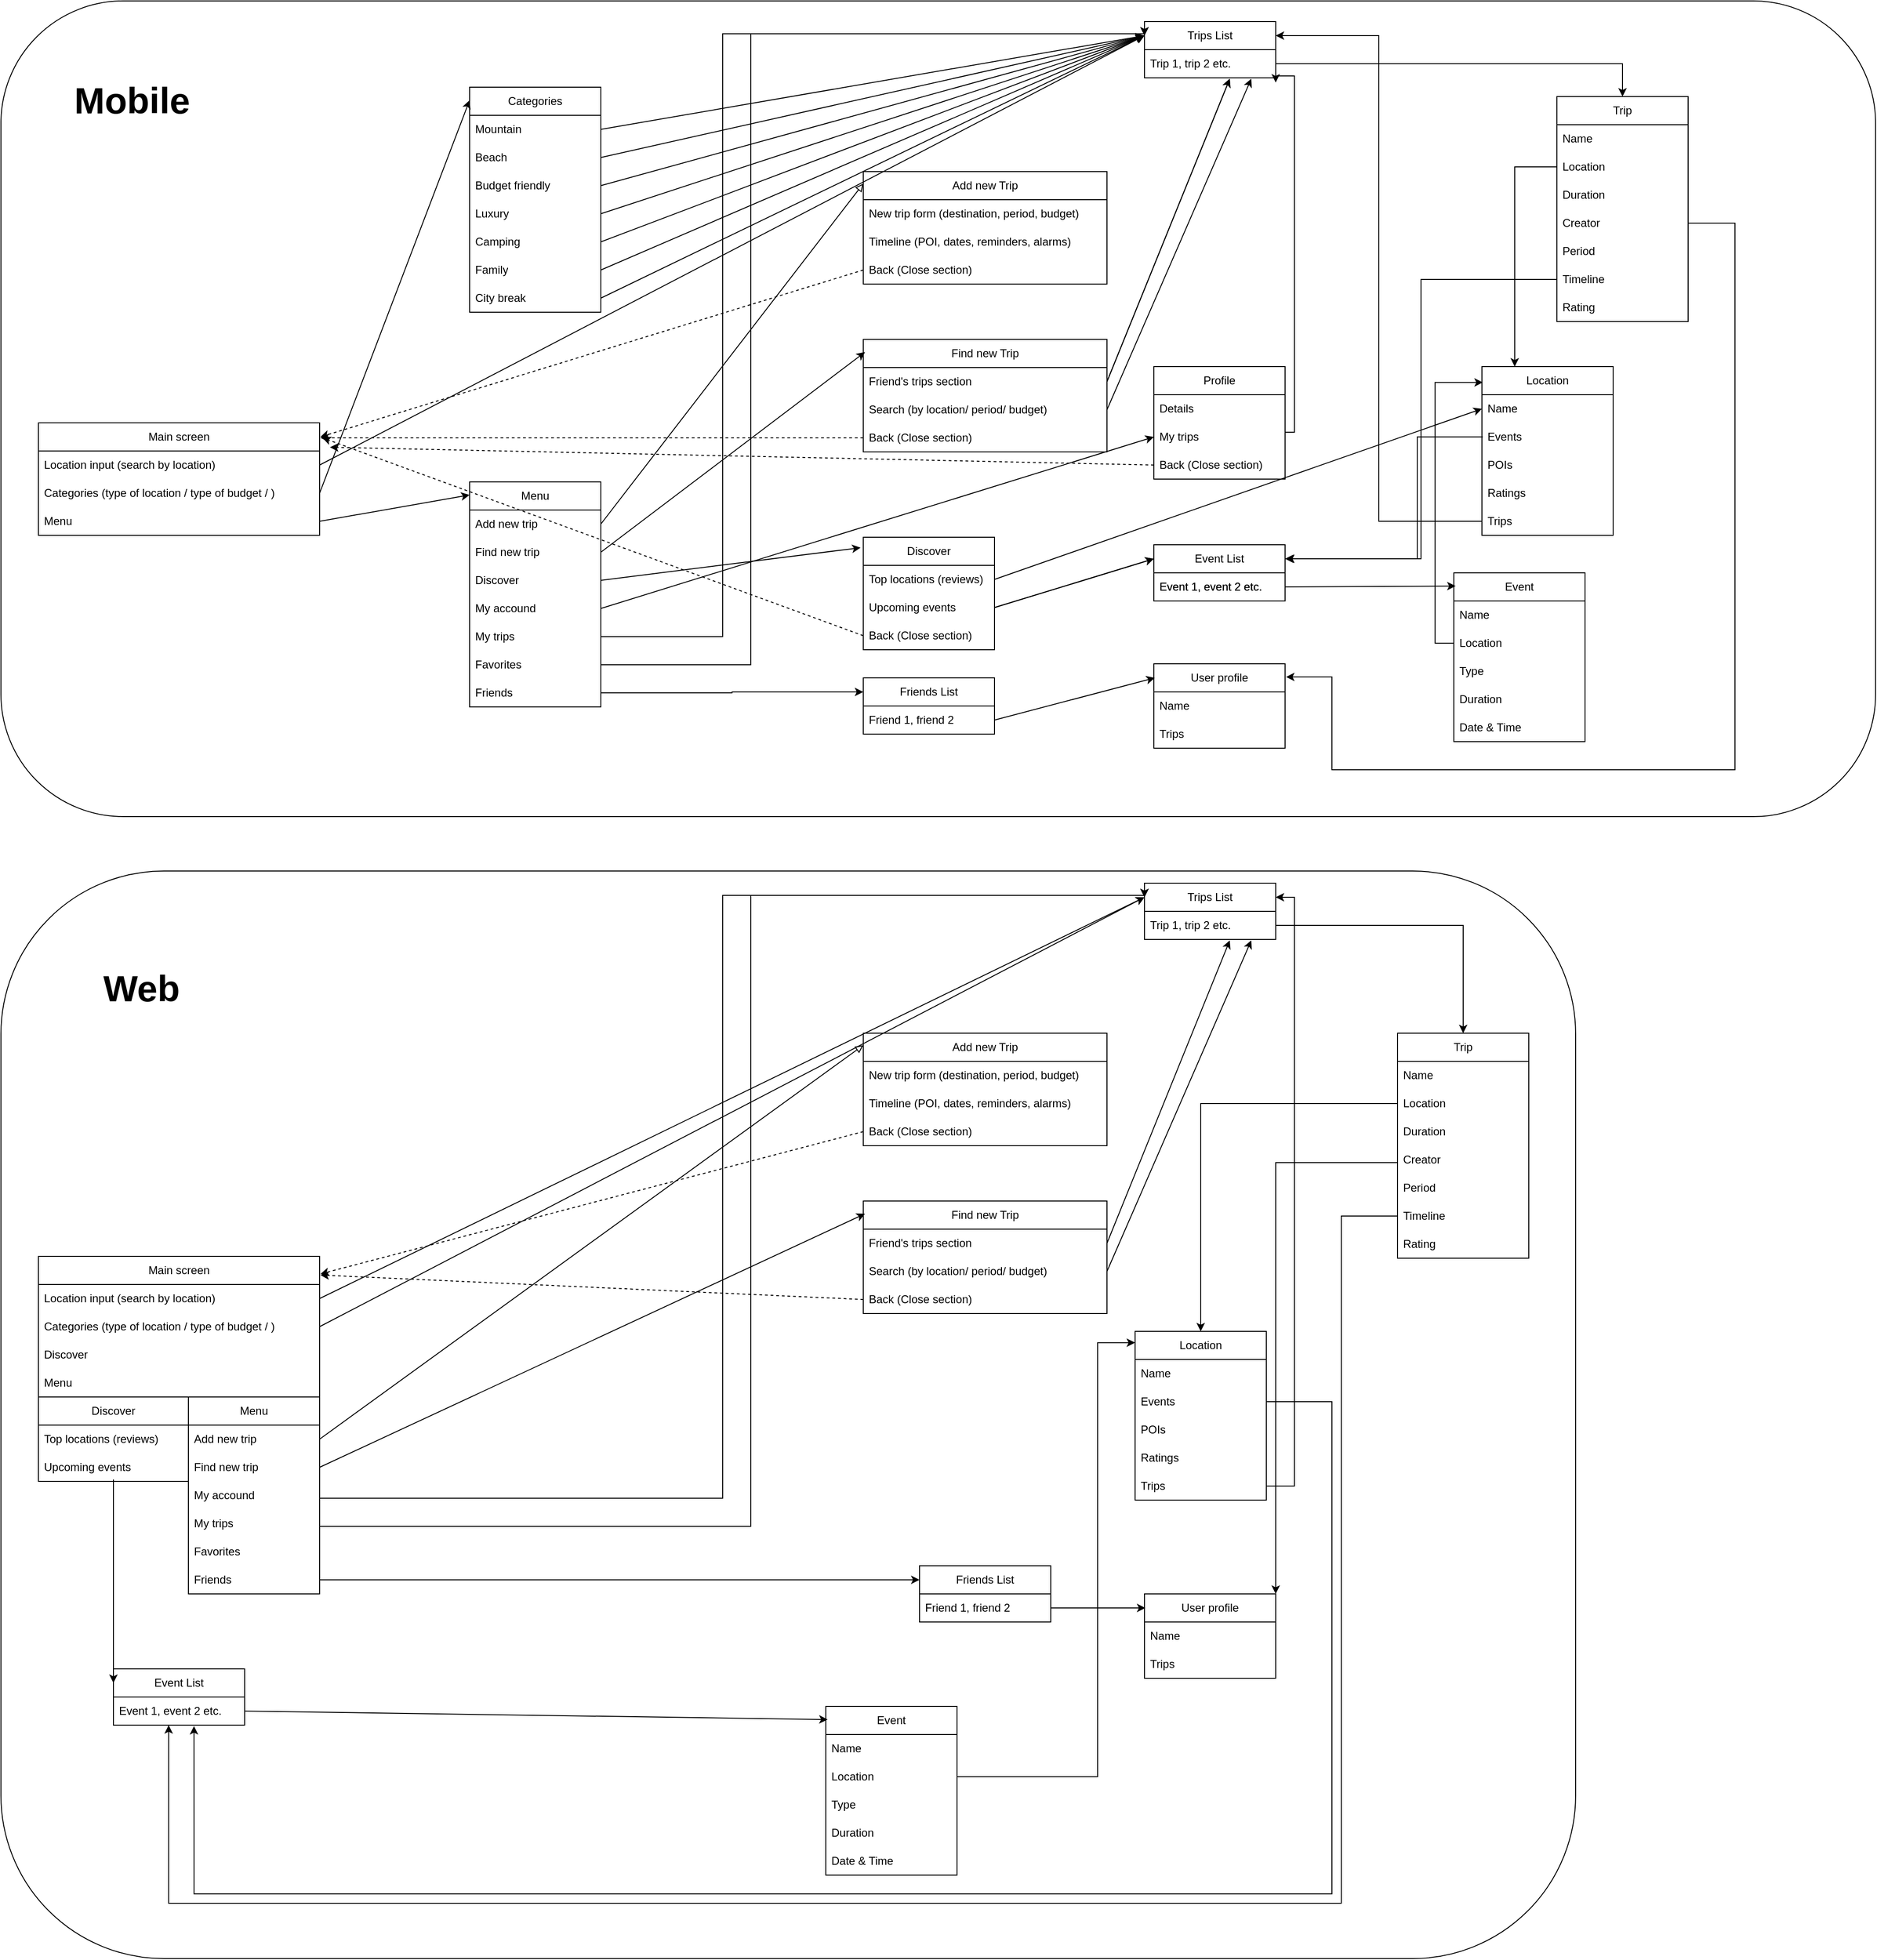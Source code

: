 <mxfile version="24.2.5" type="device">
  <diagram name="Page-1" id="aezfBfr-FN493-h7Vtqh">
    <mxGraphModel dx="3081" dy="1878" grid="1" gridSize="10" guides="1" tooltips="1" connect="1" arrows="1" fold="1" page="1" pageScale="1" pageWidth="1169" pageHeight="827" math="0" shadow="0">
      <root>
        <mxCell id="0" />
        <mxCell id="1" parent="0" />
        <mxCell id="wLehMDhCc7cRIB5EvnBw-24" value="" style="rounded=1;whiteSpace=wrap;html=1;" vertex="1" parent="1">
          <mxGeometry x="-1160" y="-810" width="2000" height="870" as="geometry" />
        </mxCell>
        <mxCell id="wLehMDhCc7cRIB5EvnBw-22" value="" style="rounded=1;whiteSpace=wrap;html=1;" vertex="1" parent="1">
          <mxGeometry x="-1160" y="118" width="1680" height="1160" as="geometry" />
        </mxCell>
        <mxCell id="jeKyYk1-86qkQgLa3_vq-1" value="Menu" style="swimlane;fontStyle=0;childLayout=stackLayout;horizontal=1;startSize=30;horizontalStack=0;resizeParent=1;resizeParentMax=0;resizeLast=0;collapsible=1;marginBottom=0;whiteSpace=wrap;html=1;" parent="1" vertex="1">
          <mxGeometry x="-660" y="-297" width="140" height="240" as="geometry" />
        </mxCell>
        <mxCell id="jeKyYk1-86qkQgLa3_vq-2" value="Add new trip" style="text;strokeColor=none;fillColor=none;align=left;verticalAlign=middle;spacingLeft=4;spacingRight=4;overflow=hidden;points=[[0,0.5],[1,0.5]];portConstraint=eastwest;rotatable=0;whiteSpace=wrap;html=1;" parent="jeKyYk1-86qkQgLa3_vq-1" vertex="1">
          <mxGeometry y="30" width="140" height="30" as="geometry" />
        </mxCell>
        <mxCell id="jeKyYk1-86qkQgLa3_vq-3" value="Find new trip" style="text;strokeColor=none;fillColor=none;align=left;verticalAlign=middle;spacingLeft=4;spacingRight=4;overflow=hidden;points=[[0,0.5],[1,0.5]];portConstraint=eastwest;rotatable=0;whiteSpace=wrap;html=1;" parent="jeKyYk1-86qkQgLa3_vq-1" vertex="1">
          <mxGeometry y="60" width="140" height="30" as="geometry" />
        </mxCell>
        <mxCell id="jeKyYk1-86qkQgLa3_vq-4" value="Discover" style="text;strokeColor=none;fillColor=none;align=left;verticalAlign=middle;spacingLeft=4;spacingRight=4;overflow=hidden;points=[[0,0.5],[1,0.5]];portConstraint=eastwest;rotatable=0;whiteSpace=wrap;html=1;" parent="jeKyYk1-86qkQgLa3_vq-1" vertex="1">
          <mxGeometry y="90" width="140" height="30" as="geometry" />
        </mxCell>
        <mxCell id="jeKyYk1-86qkQgLa3_vq-24" value="My accound" style="text;strokeColor=none;fillColor=none;align=left;verticalAlign=middle;spacingLeft=4;spacingRight=4;overflow=hidden;points=[[0,0.5],[1,0.5]];portConstraint=eastwest;rotatable=0;whiteSpace=wrap;html=1;" parent="jeKyYk1-86qkQgLa3_vq-1" vertex="1">
          <mxGeometry y="120" width="140" height="30" as="geometry" />
        </mxCell>
        <mxCell id="jeKyYk1-86qkQgLa3_vq-25" value="My trips" style="text;strokeColor=none;fillColor=none;align=left;verticalAlign=middle;spacingLeft=4;spacingRight=4;overflow=hidden;points=[[0,0.5],[1,0.5]];portConstraint=eastwest;rotatable=0;whiteSpace=wrap;html=1;" parent="jeKyYk1-86qkQgLa3_vq-1" vertex="1">
          <mxGeometry y="150" width="140" height="30" as="geometry" />
        </mxCell>
        <mxCell id="jeKyYk1-86qkQgLa3_vq-27" value="Favorites" style="text;strokeColor=none;fillColor=none;align=left;verticalAlign=middle;spacingLeft=4;spacingRight=4;overflow=hidden;points=[[0,0.5],[1,0.5]];portConstraint=eastwest;rotatable=0;whiteSpace=wrap;html=1;" parent="jeKyYk1-86qkQgLa3_vq-1" vertex="1">
          <mxGeometry y="180" width="140" height="30" as="geometry" />
        </mxCell>
        <mxCell id="jeKyYk1-86qkQgLa3_vq-26" value="Friends" style="text;strokeColor=none;fillColor=none;align=left;verticalAlign=middle;spacingLeft=4;spacingRight=4;overflow=hidden;points=[[0,0.5],[1,0.5]];portConstraint=eastwest;rotatable=0;whiteSpace=wrap;html=1;" parent="jeKyYk1-86qkQgLa3_vq-1" vertex="1">
          <mxGeometry y="210" width="140" height="30" as="geometry" />
        </mxCell>
        <mxCell id="jeKyYk1-86qkQgLa3_vq-8" value="Add new Trip" style="swimlane;fontStyle=0;childLayout=stackLayout;horizontal=1;startSize=30;horizontalStack=0;resizeParent=1;resizeParentMax=0;resizeLast=0;collapsible=1;marginBottom=0;whiteSpace=wrap;html=1;" parent="1" vertex="1">
          <mxGeometry x="-240" y="-628" width="260" height="120" as="geometry" />
        </mxCell>
        <mxCell id="jeKyYk1-86qkQgLa3_vq-9" value="New trip form (destination, period, budget)" style="text;strokeColor=none;fillColor=none;align=left;verticalAlign=middle;spacingLeft=4;spacingRight=4;overflow=hidden;points=[[0,0.5],[1,0.5]];portConstraint=eastwest;rotatable=0;whiteSpace=wrap;html=1;" parent="jeKyYk1-86qkQgLa3_vq-8" vertex="1">
          <mxGeometry y="30" width="260" height="30" as="geometry" />
        </mxCell>
        <mxCell id="jeKyYk1-86qkQgLa3_vq-57" value="Timeline (POI, dates, reminders, alarms)" style="text;strokeColor=none;fillColor=none;align=left;verticalAlign=middle;spacingLeft=4;spacingRight=4;overflow=hidden;points=[[0,0.5],[1,0.5]];portConstraint=eastwest;rotatable=0;whiteSpace=wrap;html=1;" parent="jeKyYk1-86qkQgLa3_vq-8" vertex="1">
          <mxGeometry y="60" width="260" height="30" as="geometry" />
        </mxCell>
        <mxCell id="jeKyYk1-86qkQgLa3_vq-12" value="Back (Close section)" style="text;strokeColor=none;fillColor=none;align=left;verticalAlign=middle;spacingLeft=4;spacingRight=4;overflow=hidden;points=[[0,0.5],[1,0.5]];portConstraint=eastwest;rotatable=0;whiteSpace=wrap;html=1;" parent="jeKyYk1-86qkQgLa3_vq-8" vertex="1">
          <mxGeometry y="90" width="260" height="30" as="geometry" />
        </mxCell>
        <mxCell id="jeKyYk1-86qkQgLa3_vq-13" value="Find new Trip" style="swimlane;fontStyle=0;childLayout=stackLayout;horizontal=1;startSize=30;horizontalStack=0;resizeParent=1;resizeParentMax=0;resizeLast=0;collapsible=1;marginBottom=0;whiteSpace=wrap;html=1;" parent="1" vertex="1">
          <mxGeometry x="-240" y="-449" width="260" height="120" as="geometry" />
        </mxCell>
        <mxCell id="jeKyYk1-86qkQgLa3_vq-14" value="Friend&#39;s trips section" style="text;strokeColor=none;fillColor=none;align=left;verticalAlign=middle;spacingLeft=4;spacingRight=4;overflow=hidden;points=[[0,0.5],[1,0.5]];portConstraint=eastwest;rotatable=0;whiteSpace=wrap;html=1;" parent="jeKyYk1-86qkQgLa3_vq-13" vertex="1">
          <mxGeometry y="30" width="260" height="30" as="geometry" />
        </mxCell>
        <mxCell id="jeKyYk1-86qkQgLa3_vq-15" value="Search (by location/ period/ budget)" style="text;strokeColor=none;fillColor=none;align=left;verticalAlign=middle;spacingLeft=4;spacingRight=4;overflow=hidden;points=[[0,0.5],[1,0.5]];portConstraint=eastwest;rotatable=0;whiteSpace=wrap;html=1;" parent="jeKyYk1-86qkQgLa3_vq-13" vertex="1">
          <mxGeometry y="60" width="260" height="30" as="geometry" />
        </mxCell>
        <mxCell id="jeKyYk1-86qkQgLa3_vq-33" value="Back (Close section)" style="text;strokeColor=none;fillColor=none;align=left;verticalAlign=middle;spacingLeft=4;spacingRight=4;overflow=hidden;points=[[0,0.5],[1,0.5]];portConstraint=eastwest;rotatable=0;whiteSpace=wrap;html=1;" parent="jeKyYk1-86qkQgLa3_vq-13" vertex="1">
          <mxGeometry y="90" width="260" height="30" as="geometry" />
        </mxCell>
        <mxCell id="jeKyYk1-86qkQgLa3_vq-18" value="Discover" style="swimlane;fontStyle=0;childLayout=stackLayout;horizontal=1;startSize=30;horizontalStack=0;resizeParent=1;resizeParentMax=0;resizeLast=0;collapsible=1;marginBottom=0;whiteSpace=wrap;html=1;" parent="1" vertex="1">
          <mxGeometry x="-240" y="-238" width="140" height="120" as="geometry" />
        </mxCell>
        <mxCell id="jeKyYk1-86qkQgLa3_vq-19" value="Top locations (reviews)" style="text;strokeColor=none;fillColor=none;align=left;verticalAlign=middle;spacingLeft=4;spacingRight=4;overflow=hidden;points=[[0,0.5],[1,0.5]];portConstraint=eastwest;rotatable=0;whiteSpace=wrap;html=1;" parent="jeKyYk1-86qkQgLa3_vq-18" vertex="1">
          <mxGeometry y="30" width="140" height="30" as="geometry" />
        </mxCell>
        <mxCell id="jeKyYk1-86qkQgLa3_vq-20" value="Upcoming events" style="text;strokeColor=none;fillColor=none;align=left;verticalAlign=middle;spacingLeft=4;spacingRight=4;overflow=hidden;points=[[0,0.5],[1,0.5]];portConstraint=eastwest;rotatable=0;whiteSpace=wrap;html=1;" parent="jeKyYk1-86qkQgLa3_vq-18" vertex="1">
          <mxGeometry y="60" width="140" height="30" as="geometry" />
        </mxCell>
        <mxCell id="jeKyYk1-86qkQgLa3_vq-34" value="Back (Close section)" style="text;strokeColor=none;fillColor=none;align=left;verticalAlign=middle;spacingLeft=4;spacingRight=4;overflow=hidden;points=[[0,0.5],[1,0.5]];portConstraint=eastwest;rotatable=0;whiteSpace=wrap;html=1;" parent="jeKyYk1-86qkQgLa3_vq-18" vertex="1">
          <mxGeometry y="90" width="140" height="30" as="geometry" />
        </mxCell>
        <mxCell id="jeKyYk1-86qkQgLa3_vq-28" style="rounded=0;orthogonalLoop=1;jettySize=auto;html=1;entryX=0;entryY=0.107;entryDx=0;entryDy=0;entryPerimeter=0;endArrow=block;endFill=0;startArrow=none;startFill=0;exitX=1;exitY=0.5;exitDx=0;exitDy=0;" parent="1" source="jeKyYk1-86qkQgLa3_vq-2" target="jeKyYk1-86qkQgLa3_vq-8" edge="1">
          <mxGeometry relative="1" as="geometry">
            <mxPoint x="-550" y="-618" as="targetPoint" />
          </mxGeometry>
        </mxCell>
        <mxCell id="jeKyYk1-86qkQgLa3_vq-29" style="rounded=0;orthogonalLoop=1;jettySize=auto;html=1;exitX=1;exitY=0.5;exitDx=0;exitDy=0;entryX=0.007;entryY=0.113;entryDx=0;entryDy=0;entryPerimeter=0;" parent="1" source="jeKyYk1-86qkQgLa3_vq-3" target="jeKyYk1-86qkQgLa3_vq-13" edge="1">
          <mxGeometry relative="1" as="geometry" />
        </mxCell>
        <mxCell id="jeKyYk1-86qkQgLa3_vq-30" style="rounded=0;orthogonalLoop=1;jettySize=auto;html=1;exitX=1;exitY=0.5;exitDx=0;exitDy=0;entryX=-0.021;entryY=0.093;entryDx=0;entryDy=0;entryPerimeter=0;" parent="1" source="jeKyYk1-86qkQgLa3_vq-4" target="jeKyYk1-86qkQgLa3_vq-18" edge="1">
          <mxGeometry relative="1" as="geometry" />
        </mxCell>
        <mxCell id="jeKyYk1-86qkQgLa3_vq-32" style="rounded=0;orthogonalLoop=1;jettySize=auto;html=1;exitX=0;exitY=0.5;exitDx=0;exitDy=0;entryX=1.003;entryY=0.125;entryDx=0;entryDy=0;dashed=1;strokeWidth=1;entryPerimeter=0;" parent="1" source="jeKyYk1-86qkQgLa3_vq-12" target="jeKyYk1-86qkQgLa3_vq-38" edge="1">
          <mxGeometry relative="1" as="geometry" />
        </mxCell>
        <mxCell id="jeKyYk1-86qkQgLa3_vq-36" style="rounded=0;orthogonalLoop=1;jettySize=auto;html=1;exitX=0;exitY=0.5;exitDx=0;exitDy=0;entryX=1.003;entryY=0.133;entryDx=0;entryDy=0;entryPerimeter=0;dashed=1;" parent="1" source="jeKyYk1-86qkQgLa3_vq-33" target="jeKyYk1-86qkQgLa3_vq-38" edge="1">
          <mxGeometry relative="1" as="geometry" />
        </mxCell>
        <mxCell id="jeKyYk1-86qkQgLa3_vq-37" style="rounded=0;orthogonalLoop=1;jettySize=auto;html=1;exitX=0;exitY=0.5;exitDx=0;exitDy=0;dashed=1;entryX=1.01;entryY=0.133;entryDx=0;entryDy=0;entryPerimeter=0;" parent="1" source="jeKyYk1-86qkQgLa3_vq-34" target="jeKyYk1-86qkQgLa3_vq-38" edge="1">
          <mxGeometry relative="1" as="geometry">
            <mxPoint x="-580" y="-318" as="targetPoint" />
          </mxGeometry>
        </mxCell>
        <mxCell id="jeKyYk1-86qkQgLa3_vq-38" value="Main screen" style="swimlane;fontStyle=0;childLayout=stackLayout;horizontal=1;startSize=30;horizontalStack=0;resizeParent=1;resizeParentMax=0;resizeLast=0;collapsible=1;marginBottom=0;whiteSpace=wrap;html=1;" parent="1" vertex="1">
          <mxGeometry x="-1120" y="-360" width="300" height="120" as="geometry" />
        </mxCell>
        <mxCell id="jeKyYk1-86qkQgLa3_vq-39" value="Location input (search by location)" style="text;strokeColor=none;fillColor=none;align=left;verticalAlign=middle;spacingLeft=4;spacingRight=4;overflow=hidden;points=[[0,0.5],[1,0.5]];portConstraint=eastwest;rotatable=0;whiteSpace=wrap;html=1;" parent="jeKyYk1-86qkQgLa3_vq-38" vertex="1">
          <mxGeometry y="30" width="300" height="30" as="geometry" />
        </mxCell>
        <mxCell id="jeKyYk1-86qkQgLa3_vq-40" value="Categories (type of location / type of budget / )" style="text;strokeColor=none;fillColor=none;align=left;verticalAlign=middle;spacingLeft=4;spacingRight=4;overflow=hidden;points=[[0,0.5],[1,0.5]];portConstraint=eastwest;rotatable=0;whiteSpace=wrap;html=1;" parent="jeKyYk1-86qkQgLa3_vq-38" vertex="1">
          <mxGeometry y="60" width="300" height="30" as="geometry" />
        </mxCell>
        <mxCell id="jeKyYk1-86qkQgLa3_vq-42" value="Menu" style="text;strokeColor=none;fillColor=none;align=left;verticalAlign=middle;spacingLeft=4;spacingRight=4;overflow=hidden;points=[[0,0.5],[1,0.5]];portConstraint=eastwest;rotatable=0;whiteSpace=wrap;html=1;" parent="jeKyYk1-86qkQgLa3_vq-38" vertex="1">
          <mxGeometry y="90" width="300" height="30" as="geometry" />
        </mxCell>
        <mxCell id="jeKyYk1-86qkQgLa3_vq-47" style="rounded=0;orthogonalLoop=1;jettySize=auto;html=1;exitX=1;exitY=0.5;exitDx=0;exitDy=0;entryX=0;entryY=0.058;entryDx=0;entryDy=0;entryPerimeter=0;" parent="1" source="jeKyYk1-86qkQgLa3_vq-42" target="jeKyYk1-86qkQgLa3_vq-1" edge="1">
          <mxGeometry relative="1" as="geometry" />
        </mxCell>
        <mxCell id="jeKyYk1-86qkQgLa3_vq-48" value="Categories" style="swimlane;fontStyle=0;childLayout=stackLayout;horizontal=1;startSize=30;horizontalStack=0;resizeParent=1;resizeParentMax=0;resizeLast=0;collapsible=1;marginBottom=0;whiteSpace=wrap;html=1;" parent="1" vertex="1">
          <mxGeometry x="-660" y="-718" width="140" height="240" as="geometry" />
        </mxCell>
        <mxCell id="jeKyYk1-86qkQgLa3_vq-49" value="Mountain" style="text;strokeColor=none;fillColor=none;align=left;verticalAlign=middle;spacingLeft=4;spacingRight=4;overflow=hidden;points=[[0,0.5],[1,0.5]];portConstraint=eastwest;rotatable=0;whiteSpace=wrap;html=1;" parent="jeKyYk1-86qkQgLa3_vq-48" vertex="1">
          <mxGeometry y="30" width="140" height="30" as="geometry" />
        </mxCell>
        <mxCell id="jeKyYk1-86qkQgLa3_vq-50" value="Beach" style="text;strokeColor=none;fillColor=none;align=left;verticalAlign=middle;spacingLeft=4;spacingRight=4;overflow=hidden;points=[[0,0.5],[1,0.5]];portConstraint=eastwest;rotatable=0;whiteSpace=wrap;html=1;" parent="jeKyYk1-86qkQgLa3_vq-48" vertex="1">
          <mxGeometry y="60" width="140" height="30" as="geometry" />
        </mxCell>
        <mxCell id="jeKyYk1-86qkQgLa3_vq-51" value="Budget friendly" style="text;strokeColor=none;fillColor=none;align=left;verticalAlign=middle;spacingLeft=4;spacingRight=4;overflow=hidden;points=[[0,0.5],[1,0.5]];portConstraint=eastwest;rotatable=0;whiteSpace=wrap;html=1;" parent="jeKyYk1-86qkQgLa3_vq-48" vertex="1">
          <mxGeometry y="90" width="140" height="30" as="geometry" />
        </mxCell>
        <mxCell id="jeKyYk1-86qkQgLa3_vq-52" value="Luxury" style="text;strokeColor=none;fillColor=none;align=left;verticalAlign=middle;spacingLeft=4;spacingRight=4;overflow=hidden;points=[[0,0.5],[1,0.5]];portConstraint=eastwest;rotatable=0;whiteSpace=wrap;html=1;" parent="jeKyYk1-86qkQgLa3_vq-48" vertex="1">
          <mxGeometry y="120" width="140" height="30" as="geometry" />
        </mxCell>
        <mxCell id="jeKyYk1-86qkQgLa3_vq-53" value="Camping" style="text;strokeColor=none;fillColor=none;align=left;verticalAlign=middle;spacingLeft=4;spacingRight=4;overflow=hidden;points=[[0,0.5],[1,0.5]];portConstraint=eastwest;rotatable=0;whiteSpace=wrap;html=1;" parent="jeKyYk1-86qkQgLa3_vq-48" vertex="1">
          <mxGeometry y="150" width="140" height="30" as="geometry" />
        </mxCell>
        <mxCell id="jeKyYk1-86qkQgLa3_vq-54" value="Family" style="text;strokeColor=none;fillColor=none;align=left;verticalAlign=middle;spacingLeft=4;spacingRight=4;overflow=hidden;points=[[0,0.5],[1,0.5]];portConstraint=eastwest;rotatable=0;whiteSpace=wrap;html=1;" parent="jeKyYk1-86qkQgLa3_vq-48" vertex="1">
          <mxGeometry y="180" width="140" height="30" as="geometry" />
        </mxCell>
        <mxCell id="jeKyYk1-86qkQgLa3_vq-55" value="City break" style="text;strokeColor=none;fillColor=none;align=left;verticalAlign=middle;spacingLeft=4;spacingRight=4;overflow=hidden;points=[[0,0.5],[1,0.5]];portConstraint=eastwest;rotatable=0;whiteSpace=wrap;html=1;" parent="jeKyYk1-86qkQgLa3_vq-48" vertex="1">
          <mxGeometry y="210" width="140" height="30" as="geometry" />
        </mxCell>
        <mxCell id="jeKyYk1-86qkQgLa3_vq-56" style="rounded=0;orthogonalLoop=1;jettySize=auto;html=1;exitX=1;exitY=0.5;exitDx=0;exitDy=0;entryX=0;entryY=0.058;entryDx=0;entryDy=0;entryPerimeter=0;" parent="1" source="jeKyYk1-86qkQgLa3_vq-40" target="jeKyYk1-86qkQgLa3_vq-48" edge="1">
          <mxGeometry relative="1" as="geometry" />
        </mxCell>
        <mxCell id="jeKyYk1-86qkQgLa3_vq-58" value="Trips List" style="swimlane;fontStyle=0;childLayout=stackLayout;horizontal=1;startSize=30;horizontalStack=0;resizeParent=1;resizeParentMax=0;resizeLast=0;collapsible=1;marginBottom=0;whiteSpace=wrap;html=1;" parent="1" vertex="1">
          <mxGeometry x="60" y="-788" width="140" height="60" as="geometry" />
        </mxCell>
        <mxCell id="jeKyYk1-86qkQgLa3_vq-59" value="Trip 1, trip 2 etc." style="text;strokeColor=none;fillColor=none;align=left;verticalAlign=middle;spacingLeft=4;spacingRight=4;overflow=hidden;points=[[0,0.5],[1,0.5]];portConstraint=eastwest;rotatable=0;whiteSpace=wrap;html=1;" parent="jeKyYk1-86qkQgLa3_vq-58" vertex="1">
          <mxGeometry y="30" width="140" height="30" as="geometry" />
        </mxCell>
        <mxCell id="jeKyYk1-86qkQgLa3_vq-62" style="rounded=0;orthogonalLoop=1;jettySize=auto;html=1;exitX=1;exitY=0.5;exitDx=0;exitDy=0;entryX=0;entryY=0.25;entryDx=0;entryDy=0;" parent="1" source="jeKyYk1-86qkQgLa3_vq-49" target="jeKyYk1-86qkQgLa3_vq-58" edge="1">
          <mxGeometry relative="1" as="geometry" />
        </mxCell>
        <mxCell id="jeKyYk1-86qkQgLa3_vq-68" style="rounded=0;orthogonalLoop=1;jettySize=auto;html=1;exitX=1;exitY=0.5;exitDx=0;exitDy=0;entryX=0;entryY=0.25;entryDx=0;entryDy=0;" parent="1" source="jeKyYk1-86qkQgLa3_vq-55" target="jeKyYk1-86qkQgLa3_vq-58" edge="1">
          <mxGeometry relative="1" as="geometry">
            <mxPoint x="-140" y="12" as="targetPoint" />
          </mxGeometry>
        </mxCell>
        <mxCell id="jeKyYk1-86qkQgLa3_vq-67" style="rounded=0;orthogonalLoop=1;jettySize=auto;html=1;exitX=1;exitY=0.5;exitDx=0;exitDy=0;entryX=0;entryY=0.25;entryDx=0;entryDy=0;" parent="1" source="jeKyYk1-86qkQgLa3_vq-54" target="jeKyYk1-86qkQgLa3_vq-58" edge="1">
          <mxGeometry relative="1" as="geometry">
            <mxPoint x="-140" y="12" as="targetPoint" />
          </mxGeometry>
        </mxCell>
        <mxCell id="jeKyYk1-86qkQgLa3_vq-66" style="rounded=0;orthogonalLoop=1;jettySize=auto;html=1;exitX=1;exitY=0.5;exitDx=0;exitDy=0;entryX=0;entryY=0.25;entryDx=0;entryDy=0;" parent="1" source="jeKyYk1-86qkQgLa3_vq-53" target="jeKyYk1-86qkQgLa3_vq-58" edge="1">
          <mxGeometry relative="1" as="geometry">
            <mxPoint x="-140" y="12" as="targetPoint" />
          </mxGeometry>
        </mxCell>
        <mxCell id="jeKyYk1-86qkQgLa3_vq-65" style="rounded=0;orthogonalLoop=1;jettySize=auto;html=1;exitX=1;exitY=0.5;exitDx=0;exitDy=0;entryX=0;entryY=0.25;entryDx=0;entryDy=0;" parent="1" source="jeKyYk1-86qkQgLa3_vq-52" target="jeKyYk1-86qkQgLa3_vq-58" edge="1">
          <mxGeometry relative="1" as="geometry">
            <mxPoint x="-140" y="12" as="targetPoint" />
          </mxGeometry>
        </mxCell>
        <mxCell id="jeKyYk1-86qkQgLa3_vq-64" style="rounded=0;orthogonalLoop=1;jettySize=auto;html=1;exitX=1;exitY=0.5;exitDx=0;exitDy=0;entryX=0;entryY=0.25;entryDx=0;entryDy=0;" parent="1" source="jeKyYk1-86qkQgLa3_vq-51" target="jeKyYk1-86qkQgLa3_vq-58" edge="1">
          <mxGeometry relative="1" as="geometry">
            <mxPoint x="-140" y="12" as="targetPoint" />
          </mxGeometry>
        </mxCell>
        <mxCell id="jeKyYk1-86qkQgLa3_vq-63" style="rounded=0;orthogonalLoop=1;jettySize=auto;html=1;exitX=1;exitY=0.5;exitDx=0;exitDy=0;entryX=0;entryY=0.25;entryDx=0;entryDy=0;" parent="1" source="jeKyYk1-86qkQgLa3_vq-50" target="jeKyYk1-86qkQgLa3_vq-58" edge="1">
          <mxGeometry relative="1" as="geometry">
            <mxPoint x="-140" y="12" as="targetPoint" />
          </mxGeometry>
        </mxCell>
        <mxCell id="jeKyYk1-86qkQgLa3_vq-69" style="rounded=0;orthogonalLoop=1;jettySize=auto;html=1;exitX=1;exitY=0.5;exitDx=0;exitDy=0;entryX=0.65;entryY=1.033;entryDx=0;entryDy=0;entryPerimeter=0;" parent="1" source="jeKyYk1-86qkQgLa3_vq-14" target="jeKyYk1-86qkQgLa3_vq-59" edge="1">
          <mxGeometry relative="1" as="geometry">
            <mxPoint x="127.06" y="-707.01" as="targetPoint" />
          </mxGeometry>
        </mxCell>
        <mxCell id="jeKyYk1-86qkQgLa3_vq-70" style="rounded=0;orthogonalLoop=1;jettySize=auto;html=1;exitX=1;exitY=0.5;exitDx=0;exitDy=0;entryX=0.814;entryY=1.033;entryDx=0;entryDy=0;entryPerimeter=0;" parent="1" source="jeKyYk1-86qkQgLa3_vq-15" target="jeKyYk1-86qkQgLa3_vq-59" edge="1">
          <mxGeometry relative="1" as="geometry">
            <mxPoint x="130" y="-708" as="targetPoint" />
          </mxGeometry>
        </mxCell>
        <mxCell id="jeKyYk1-86qkQgLa3_vq-72" style="rounded=0;orthogonalLoop=1;jettySize=auto;html=1;exitX=1;exitY=0.5;exitDx=0;exitDy=0;entryX=0;entryY=0.25;entryDx=0;entryDy=0;" parent="1" source="jeKyYk1-86qkQgLa3_vq-39" target="jeKyYk1-86qkQgLa3_vq-58" edge="1">
          <mxGeometry relative="1" as="geometry" />
        </mxCell>
        <mxCell id="jeKyYk1-86qkQgLa3_vq-73" style="rounded=0;orthogonalLoop=1;jettySize=auto;html=1;exitX=1;exitY=0.5;exitDx=0;exitDy=0;entryX=0;entryY=0.25;entryDx=0;entryDy=0;" parent="1" source="jeKyYk1-86qkQgLa3_vq-19" target="1B_d_AoeXXuu8hHXRVOe-1" edge="1">
          <mxGeometry relative="1" as="geometry">
            <mxPoint x="160" y="-388" as="targetPoint" />
          </mxGeometry>
        </mxCell>
        <mxCell id="jeKyYk1-86qkQgLa3_vq-74" value="Event List" style="swimlane;fontStyle=0;childLayout=stackLayout;horizontal=1;startSize=30;horizontalStack=0;resizeParent=1;resizeParentMax=0;resizeLast=0;collapsible=1;marginBottom=0;whiteSpace=wrap;html=1;" parent="1" vertex="1">
          <mxGeometry x="70" y="-230" width="140" height="60" as="geometry" />
        </mxCell>
        <mxCell id="jeKyYk1-86qkQgLa3_vq-75" value="Event 1, event 2 etc." style="text;strokeColor=none;fillColor=none;align=left;verticalAlign=middle;spacingLeft=4;spacingRight=4;overflow=hidden;points=[[0,0.5],[1,0.5]];portConstraint=eastwest;rotatable=0;whiteSpace=wrap;html=1;" parent="jeKyYk1-86qkQgLa3_vq-74" vertex="1">
          <mxGeometry y="30" width="140" height="30" as="geometry" />
        </mxCell>
        <mxCell id="jeKyYk1-86qkQgLa3_vq-77" style="rounded=0;orthogonalLoop=1;jettySize=auto;html=1;exitX=1;exitY=0.5;exitDx=0;exitDy=0;entryX=0;entryY=0.25;entryDx=0;entryDy=0;" parent="1" source="jeKyYk1-86qkQgLa3_vq-20" target="jeKyYk1-86qkQgLa3_vq-74" edge="1">
          <mxGeometry relative="1" as="geometry" />
        </mxCell>
        <mxCell id="jeKyYk1-86qkQgLa3_vq-79" style="edgeStyle=orthogonalEdgeStyle;rounded=0;orthogonalLoop=1;jettySize=auto;html=1;exitX=1;exitY=0.5;exitDx=0;exitDy=0;entryX=0;entryY=0.25;entryDx=0;entryDy=0;" parent="1" source="jeKyYk1-86qkQgLa3_vq-25" target="jeKyYk1-86qkQgLa3_vq-58" edge="1">
          <mxGeometry relative="1" as="geometry">
            <Array as="points">
              <mxPoint x="-390" y="-132" />
              <mxPoint x="-390" y="-775" />
            </Array>
          </mxGeometry>
        </mxCell>
        <mxCell id="jeKyYk1-86qkQgLa3_vq-80" style="edgeStyle=orthogonalEdgeStyle;rounded=0;orthogonalLoop=1;jettySize=auto;html=1;exitX=1;exitY=0.5;exitDx=0;exitDy=0;entryX=0;entryY=0.25;entryDx=0;entryDy=0;" parent="1" source="jeKyYk1-86qkQgLa3_vq-27" target="jeKyYk1-86qkQgLa3_vq-58" edge="1">
          <mxGeometry relative="1" as="geometry">
            <Array as="points">
              <mxPoint x="-360" y="-102" />
              <mxPoint x="-360" y="-775" />
            </Array>
          </mxGeometry>
        </mxCell>
        <mxCell id="jeKyYk1-86qkQgLa3_vq-81" value="Friends List" style="swimlane;fontStyle=0;childLayout=stackLayout;horizontal=1;startSize=30;horizontalStack=0;resizeParent=1;resizeParentMax=0;resizeLast=0;collapsible=1;marginBottom=0;whiteSpace=wrap;html=1;" parent="1" vertex="1">
          <mxGeometry x="-240" y="-88" width="140" height="60" as="geometry" />
        </mxCell>
        <mxCell id="jeKyYk1-86qkQgLa3_vq-82" value="Friend 1, friend 2" style="text;strokeColor=none;fillColor=none;align=left;verticalAlign=middle;spacingLeft=4;spacingRight=4;overflow=hidden;points=[[0,0.5],[1,0.5]];portConstraint=eastwest;rotatable=0;whiteSpace=wrap;html=1;" parent="jeKyYk1-86qkQgLa3_vq-81" vertex="1">
          <mxGeometry y="30" width="140" height="30" as="geometry" />
        </mxCell>
        <mxCell id="jeKyYk1-86qkQgLa3_vq-84" style="edgeStyle=orthogonalEdgeStyle;rounded=0;orthogonalLoop=1;jettySize=auto;html=1;exitX=1;exitY=0.5;exitDx=0;exitDy=0;entryX=0;entryY=0.25;entryDx=0;entryDy=0;" parent="1" source="jeKyYk1-86qkQgLa3_vq-26" target="jeKyYk1-86qkQgLa3_vq-81" edge="1">
          <mxGeometry relative="1" as="geometry" />
        </mxCell>
        <mxCell id="1B_d_AoeXXuu8hHXRVOe-1" value="Location" style="swimlane;fontStyle=0;childLayout=stackLayout;horizontal=1;startSize=30;horizontalStack=0;resizeParent=1;resizeParentMax=0;resizeLast=0;collapsible=1;marginBottom=0;whiteSpace=wrap;html=1;" parent="1" vertex="1">
          <mxGeometry x="420" y="-420" width="140" height="180" as="geometry" />
        </mxCell>
        <mxCell id="1B_d_AoeXXuu8hHXRVOe-10" value="Name" style="text;strokeColor=none;fillColor=none;align=left;verticalAlign=middle;spacingLeft=4;spacingRight=4;overflow=hidden;points=[[0,0.5],[1,0.5]];portConstraint=eastwest;rotatable=0;whiteSpace=wrap;html=1;" parent="1B_d_AoeXXuu8hHXRVOe-1" vertex="1">
          <mxGeometry y="30" width="140" height="30" as="geometry" />
        </mxCell>
        <mxCell id="1B_d_AoeXXuu8hHXRVOe-12" value="Events" style="text;strokeColor=none;fillColor=none;align=left;verticalAlign=middle;spacingLeft=4;spacingRight=4;overflow=hidden;points=[[0,0.5],[1,0.5]];portConstraint=eastwest;rotatable=0;whiteSpace=wrap;html=1;" parent="1B_d_AoeXXuu8hHXRVOe-1" vertex="1">
          <mxGeometry y="60" width="140" height="30" as="geometry" />
        </mxCell>
        <mxCell id="1B_d_AoeXXuu8hHXRVOe-13" value="POIs" style="text;strokeColor=none;fillColor=none;align=left;verticalAlign=middle;spacingLeft=4;spacingRight=4;overflow=hidden;points=[[0,0.5],[1,0.5]];portConstraint=eastwest;rotatable=0;whiteSpace=wrap;html=1;" parent="1B_d_AoeXXuu8hHXRVOe-1" vertex="1">
          <mxGeometry y="90" width="140" height="30" as="geometry" />
        </mxCell>
        <mxCell id="1B_d_AoeXXuu8hHXRVOe-14" value="Ratings" style="text;strokeColor=none;fillColor=none;align=left;verticalAlign=middle;spacingLeft=4;spacingRight=4;overflow=hidden;points=[[0,0.5],[1,0.5]];portConstraint=eastwest;rotatable=0;whiteSpace=wrap;html=1;" parent="1B_d_AoeXXuu8hHXRVOe-1" vertex="1">
          <mxGeometry y="120" width="140" height="30" as="geometry" />
        </mxCell>
        <mxCell id="1B_d_AoeXXuu8hHXRVOe-15" value="Trips" style="text;strokeColor=none;fillColor=none;align=left;verticalAlign=middle;spacingLeft=4;spacingRight=4;overflow=hidden;points=[[0,0.5],[1,0.5]];portConstraint=eastwest;rotatable=0;whiteSpace=wrap;html=1;" parent="1B_d_AoeXXuu8hHXRVOe-1" vertex="1">
          <mxGeometry y="150" width="140" height="30" as="geometry" />
        </mxCell>
        <mxCell id="1B_d_AoeXXuu8hHXRVOe-3" value="Trip" style="swimlane;fontStyle=0;childLayout=stackLayout;horizontal=1;startSize=30;horizontalStack=0;resizeParent=1;resizeParentMax=0;resizeLast=0;collapsible=1;marginBottom=0;whiteSpace=wrap;html=1;" parent="1" vertex="1">
          <mxGeometry x="500" y="-708" width="140" height="240" as="geometry" />
        </mxCell>
        <mxCell id="1B_d_AoeXXuu8hHXRVOe-22" value="Name" style="text;strokeColor=none;fillColor=none;align=left;verticalAlign=middle;spacingLeft=4;spacingRight=4;overflow=hidden;points=[[0,0.5],[1,0.5]];portConstraint=eastwest;rotatable=0;whiteSpace=wrap;html=1;" parent="1B_d_AoeXXuu8hHXRVOe-3" vertex="1">
          <mxGeometry y="30" width="140" height="30" as="geometry" />
        </mxCell>
        <mxCell id="1B_d_AoeXXuu8hHXRVOe-16" value="Location" style="text;strokeColor=none;fillColor=none;align=left;verticalAlign=middle;spacingLeft=4;spacingRight=4;overflow=hidden;points=[[0,0.5],[1,0.5]];portConstraint=eastwest;rotatable=0;whiteSpace=wrap;html=1;" parent="1B_d_AoeXXuu8hHXRVOe-3" vertex="1">
          <mxGeometry y="60" width="140" height="30" as="geometry" />
        </mxCell>
        <mxCell id="1B_d_AoeXXuu8hHXRVOe-17" value="Duration" style="text;strokeColor=none;fillColor=none;align=left;verticalAlign=middle;spacingLeft=4;spacingRight=4;overflow=hidden;points=[[0,0.5],[1,0.5]];portConstraint=eastwest;rotatable=0;whiteSpace=wrap;html=1;" parent="1B_d_AoeXXuu8hHXRVOe-3" vertex="1">
          <mxGeometry y="90" width="140" height="30" as="geometry" />
        </mxCell>
        <mxCell id="1B_d_AoeXXuu8hHXRVOe-18" value="Creator" style="text;strokeColor=none;fillColor=none;align=left;verticalAlign=middle;spacingLeft=4;spacingRight=4;overflow=hidden;points=[[0,0.5],[1,0.5]];portConstraint=eastwest;rotatable=0;whiteSpace=wrap;html=1;" parent="1B_d_AoeXXuu8hHXRVOe-3" vertex="1">
          <mxGeometry y="120" width="140" height="30" as="geometry" />
        </mxCell>
        <mxCell id="1B_d_AoeXXuu8hHXRVOe-19" value="Period" style="text;strokeColor=none;fillColor=none;align=left;verticalAlign=middle;spacingLeft=4;spacingRight=4;overflow=hidden;points=[[0,0.5],[1,0.5]];portConstraint=eastwest;rotatable=0;whiteSpace=wrap;html=1;" parent="1B_d_AoeXXuu8hHXRVOe-3" vertex="1">
          <mxGeometry y="150" width="140" height="30" as="geometry" />
        </mxCell>
        <mxCell id="1B_d_AoeXXuu8hHXRVOe-20" value="Timeline" style="text;strokeColor=none;fillColor=none;align=left;verticalAlign=middle;spacingLeft=4;spacingRight=4;overflow=hidden;points=[[0,0.5],[1,0.5]];portConstraint=eastwest;rotatable=0;whiteSpace=wrap;html=1;" parent="1B_d_AoeXXuu8hHXRVOe-3" vertex="1">
          <mxGeometry y="180" width="140" height="30" as="geometry" />
        </mxCell>
        <mxCell id="1B_d_AoeXXuu8hHXRVOe-26" value="Rating" style="text;strokeColor=none;fillColor=none;align=left;verticalAlign=middle;spacingLeft=4;spacingRight=4;overflow=hidden;points=[[0,0.5],[1,0.5]];portConstraint=eastwest;rotatable=0;whiteSpace=wrap;html=1;" parent="1B_d_AoeXXuu8hHXRVOe-3" vertex="1">
          <mxGeometry y="210" width="140" height="30" as="geometry" />
        </mxCell>
        <mxCell id="nv5tiHD_kL-9-B_k7JVS-1" style="edgeStyle=orthogonalEdgeStyle;rounded=0;orthogonalLoop=1;jettySize=auto;html=1;exitX=1;exitY=0.5;exitDx=0;exitDy=0;entryX=0.5;entryY=0;entryDx=0;entryDy=0;" parent="1" source="jeKyYk1-86qkQgLa3_vq-59" target="1B_d_AoeXXuu8hHXRVOe-3" edge="1">
          <mxGeometry relative="1" as="geometry" />
        </mxCell>
        <mxCell id="nv5tiHD_kL-9-B_k7JVS-53" style="rounded=0;orthogonalLoop=1;jettySize=auto;html=1;exitX=1;exitY=0.5;exitDx=0;exitDy=0;entryX=0.65;entryY=1.033;entryDx=0;entryDy=0;entryPerimeter=0;" parent="1" edge="1">
          <mxGeometry relative="1" as="geometry">
            <mxPoint x="151" y="-727.01" as="targetPoint" />
            <mxPoint x="20" y="-404" as="sourcePoint" />
          </mxGeometry>
        </mxCell>
        <mxCell id="nv5tiHD_kL-9-B_k7JVS-57" value="Event List" style="swimlane;fontStyle=0;childLayout=stackLayout;horizontal=1;startSize=30;horizontalStack=0;resizeParent=1;resizeParentMax=0;resizeLast=0;collapsible=1;marginBottom=0;whiteSpace=wrap;html=1;" parent="1" vertex="1">
          <mxGeometry x="70" y="-230" width="140" height="60" as="geometry" />
        </mxCell>
        <mxCell id="nv5tiHD_kL-9-B_k7JVS-58" value="Event 1, event 2 etc." style="text;strokeColor=none;fillColor=none;align=left;verticalAlign=middle;spacingLeft=4;spacingRight=4;overflow=hidden;points=[[0,0.5],[1,0.5]];portConstraint=eastwest;rotatable=0;whiteSpace=wrap;html=1;" parent="nv5tiHD_kL-9-B_k7JVS-57" vertex="1">
          <mxGeometry y="30" width="140" height="30" as="geometry" />
        </mxCell>
        <mxCell id="nv5tiHD_kL-9-B_k7JVS-59" style="rounded=0;orthogonalLoop=1;jettySize=auto;html=1;exitX=1;exitY=0.5;exitDx=0;exitDy=0;entryX=0;entryY=0.25;entryDx=0;entryDy=0;" parent="1" target="nv5tiHD_kL-9-B_k7JVS-57" edge="1">
          <mxGeometry relative="1" as="geometry">
            <mxPoint x="-100" y="-163" as="sourcePoint" />
          </mxGeometry>
        </mxCell>
        <mxCell id="nv5tiHD_kL-9-B_k7JVS-79" value="Event" style="swimlane;fontStyle=0;childLayout=stackLayout;horizontal=1;startSize=30;horizontalStack=0;resizeParent=1;resizeParentMax=0;resizeLast=0;collapsible=1;marginBottom=0;whiteSpace=wrap;html=1;" parent="1" vertex="1">
          <mxGeometry x="390" y="-200" width="140" height="180" as="geometry" />
        </mxCell>
        <mxCell id="nv5tiHD_kL-9-B_k7JVS-80" value="Name" style="text;strokeColor=none;fillColor=none;align=left;verticalAlign=middle;spacingLeft=4;spacingRight=4;overflow=hidden;points=[[0,0.5],[1,0.5]];portConstraint=eastwest;rotatable=0;whiteSpace=wrap;html=1;" parent="nv5tiHD_kL-9-B_k7JVS-79" vertex="1">
          <mxGeometry y="30" width="140" height="30" as="geometry" />
        </mxCell>
        <mxCell id="nv5tiHD_kL-9-B_k7JVS-81" value="Location" style="text;strokeColor=none;fillColor=none;align=left;verticalAlign=middle;spacingLeft=4;spacingRight=4;overflow=hidden;points=[[0,0.5],[1,0.5]];portConstraint=eastwest;rotatable=0;whiteSpace=wrap;html=1;" parent="nv5tiHD_kL-9-B_k7JVS-79" vertex="1">
          <mxGeometry y="60" width="140" height="30" as="geometry" />
        </mxCell>
        <mxCell id="nv5tiHD_kL-9-B_k7JVS-82" value="Type" style="text;strokeColor=none;fillColor=none;align=left;verticalAlign=middle;spacingLeft=4;spacingRight=4;overflow=hidden;points=[[0,0.5],[1,0.5]];portConstraint=eastwest;rotatable=0;whiteSpace=wrap;html=1;" parent="nv5tiHD_kL-9-B_k7JVS-79" vertex="1">
          <mxGeometry y="90" width="140" height="30" as="geometry" />
        </mxCell>
        <mxCell id="nv5tiHD_kL-9-B_k7JVS-83" value="Duration" style="text;strokeColor=none;fillColor=none;align=left;verticalAlign=middle;spacingLeft=4;spacingRight=4;overflow=hidden;points=[[0,0.5],[1,0.5]];portConstraint=eastwest;rotatable=0;whiteSpace=wrap;html=1;" parent="nv5tiHD_kL-9-B_k7JVS-79" vertex="1">
          <mxGeometry y="120" width="140" height="30" as="geometry" />
        </mxCell>
        <mxCell id="nv5tiHD_kL-9-B_k7JVS-84" value="Date &amp;amp; Time" style="text;strokeColor=none;fillColor=none;align=left;verticalAlign=middle;spacingLeft=4;spacingRight=4;overflow=hidden;points=[[0,0.5],[1,0.5]];portConstraint=eastwest;rotatable=0;whiteSpace=wrap;html=1;" parent="nv5tiHD_kL-9-B_k7JVS-79" vertex="1">
          <mxGeometry y="150" width="140" height="30" as="geometry" />
        </mxCell>
        <mxCell id="nv5tiHD_kL-9-B_k7JVS-85" value="User profile" style="swimlane;fontStyle=0;childLayout=stackLayout;horizontal=1;startSize=30;horizontalStack=0;resizeParent=1;resizeParentMax=0;resizeLast=0;collapsible=1;marginBottom=0;whiteSpace=wrap;html=1;" parent="1" vertex="1">
          <mxGeometry x="70" y="-103" width="140" height="90" as="geometry" />
        </mxCell>
        <mxCell id="nv5tiHD_kL-9-B_k7JVS-86" value="Name" style="text;strokeColor=none;fillColor=none;align=left;verticalAlign=middle;spacingLeft=4;spacingRight=4;overflow=hidden;points=[[0,0.5],[1,0.5]];portConstraint=eastwest;rotatable=0;whiteSpace=wrap;html=1;" parent="nv5tiHD_kL-9-B_k7JVS-85" vertex="1">
          <mxGeometry y="30" width="140" height="30" as="geometry" />
        </mxCell>
        <mxCell id="nv5tiHD_kL-9-B_k7JVS-87" value="Trips" style="text;strokeColor=none;fillColor=none;align=left;verticalAlign=middle;spacingLeft=4;spacingRight=4;overflow=hidden;points=[[0,0.5],[1,0.5]];portConstraint=eastwest;rotatable=0;whiteSpace=wrap;html=1;" parent="nv5tiHD_kL-9-B_k7JVS-85" vertex="1">
          <mxGeometry y="60" width="140" height="30" as="geometry" />
        </mxCell>
        <mxCell id="nv5tiHD_kL-9-B_k7JVS-89" style="rounded=0;orthogonalLoop=1;jettySize=auto;html=1;exitX=1;exitY=0.5;exitDx=0;exitDy=0;entryX=0.014;entryY=0.078;entryDx=0;entryDy=0;entryPerimeter=0;" parent="1" source="nv5tiHD_kL-9-B_k7JVS-58" target="nv5tiHD_kL-9-B_k7JVS-79" edge="1">
          <mxGeometry relative="1" as="geometry" />
        </mxCell>
        <mxCell id="nv5tiHD_kL-9-B_k7JVS-90" style="rounded=0;orthogonalLoop=1;jettySize=auto;html=1;exitX=1;exitY=0.5;exitDx=0;exitDy=0;entryX=0.007;entryY=0.167;entryDx=0;entryDy=0;entryPerimeter=0;" parent="1" target="nv5tiHD_kL-9-B_k7JVS-85" edge="1">
          <mxGeometry relative="1" as="geometry">
            <mxPoint x="-100" y="-43" as="sourcePoint" />
          </mxGeometry>
        </mxCell>
        <mxCell id="nv5tiHD_kL-9-B_k7JVS-91" value="Menu" style="swimlane;fontStyle=0;childLayout=stackLayout;horizontal=1;startSize=30;horizontalStack=0;resizeParent=1;resizeParentMax=0;resizeLast=0;collapsible=1;marginBottom=0;whiteSpace=wrap;html=1;" parent="1" vertex="1">
          <mxGeometry x="-960" y="679" width="140" height="210" as="geometry" />
        </mxCell>
        <mxCell id="nv5tiHD_kL-9-B_k7JVS-92" value="Add new trip" style="text;strokeColor=none;fillColor=none;align=left;verticalAlign=middle;spacingLeft=4;spacingRight=4;overflow=hidden;points=[[0,0.5],[1,0.5]];portConstraint=eastwest;rotatable=0;whiteSpace=wrap;html=1;" parent="nv5tiHD_kL-9-B_k7JVS-91" vertex="1">
          <mxGeometry y="30" width="140" height="30" as="geometry" />
        </mxCell>
        <mxCell id="nv5tiHD_kL-9-B_k7JVS-93" value="Find new trip" style="text;strokeColor=none;fillColor=none;align=left;verticalAlign=middle;spacingLeft=4;spacingRight=4;overflow=hidden;points=[[0,0.5],[1,0.5]];portConstraint=eastwest;rotatable=0;whiteSpace=wrap;html=1;" parent="nv5tiHD_kL-9-B_k7JVS-91" vertex="1">
          <mxGeometry y="60" width="140" height="30" as="geometry" />
        </mxCell>
        <mxCell id="nv5tiHD_kL-9-B_k7JVS-95" value="My accound" style="text;strokeColor=none;fillColor=none;align=left;verticalAlign=middle;spacingLeft=4;spacingRight=4;overflow=hidden;points=[[0,0.5],[1,0.5]];portConstraint=eastwest;rotatable=0;whiteSpace=wrap;html=1;" parent="nv5tiHD_kL-9-B_k7JVS-91" vertex="1">
          <mxGeometry y="90" width="140" height="30" as="geometry" />
        </mxCell>
        <mxCell id="nv5tiHD_kL-9-B_k7JVS-96" value="My trips" style="text;strokeColor=none;fillColor=none;align=left;verticalAlign=middle;spacingLeft=4;spacingRight=4;overflow=hidden;points=[[0,0.5],[1,0.5]];portConstraint=eastwest;rotatable=0;whiteSpace=wrap;html=1;" parent="nv5tiHD_kL-9-B_k7JVS-91" vertex="1">
          <mxGeometry y="120" width="140" height="30" as="geometry" />
        </mxCell>
        <mxCell id="nv5tiHD_kL-9-B_k7JVS-97" value="Favorites" style="text;strokeColor=none;fillColor=none;align=left;verticalAlign=middle;spacingLeft=4;spacingRight=4;overflow=hidden;points=[[0,0.5],[1,0.5]];portConstraint=eastwest;rotatable=0;whiteSpace=wrap;html=1;" parent="nv5tiHD_kL-9-B_k7JVS-91" vertex="1">
          <mxGeometry y="150" width="140" height="30" as="geometry" />
        </mxCell>
        <mxCell id="nv5tiHD_kL-9-B_k7JVS-98" value="Friends" style="text;strokeColor=none;fillColor=none;align=left;verticalAlign=middle;spacingLeft=4;spacingRight=4;overflow=hidden;points=[[0,0.5],[1,0.5]];portConstraint=eastwest;rotatable=0;whiteSpace=wrap;html=1;" parent="nv5tiHD_kL-9-B_k7JVS-91" vertex="1">
          <mxGeometry y="180" width="140" height="30" as="geometry" />
        </mxCell>
        <mxCell id="nv5tiHD_kL-9-B_k7JVS-99" value="Add new Trip" style="swimlane;fontStyle=0;childLayout=stackLayout;horizontal=1;startSize=30;horizontalStack=0;resizeParent=1;resizeParentMax=0;resizeLast=0;collapsible=1;marginBottom=0;whiteSpace=wrap;html=1;" parent="1" vertex="1">
          <mxGeometry x="-240" y="291" width="260" height="120" as="geometry" />
        </mxCell>
        <mxCell id="nv5tiHD_kL-9-B_k7JVS-100" value="New trip form (destination, period, budget)" style="text;strokeColor=none;fillColor=none;align=left;verticalAlign=middle;spacingLeft=4;spacingRight=4;overflow=hidden;points=[[0,0.5],[1,0.5]];portConstraint=eastwest;rotatable=0;whiteSpace=wrap;html=1;" parent="nv5tiHD_kL-9-B_k7JVS-99" vertex="1">
          <mxGeometry y="30" width="260" height="30" as="geometry" />
        </mxCell>
        <mxCell id="nv5tiHD_kL-9-B_k7JVS-101" value="Timeline (POI, dates, reminders, alarms)" style="text;strokeColor=none;fillColor=none;align=left;verticalAlign=middle;spacingLeft=4;spacingRight=4;overflow=hidden;points=[[0,0.5],[1,0.5]];portConstraint=eastwest;rotatable=0;whiteSpace=wrap;html=1;" parent="nv5tiHD_kL-9-B_k7JVS-99" vertex="1">
          <mxGeometry y="60" width="260" height="30" as="geometry" />
        </mxCell>
        <mxCell id="nv5tiHD_kL-9-B_k7JVS-102" value="Back (Close section)" style="text;strokeColor=none;fillColor=none;align=left;verticalAlign=middle;spacingLeft=4;spacingRight=4;overflow=hidden;points=[[0,0.5],[1,0.5]];portConstraint=eastwest;rotatable=0;whiteSpace=wrap;html=1;" parent="nv5tiHD_kL-9-B_k7JVS-99" vertex="1">
          <mxGeometry y="90" width="260" height="30" as="geometry" />
        </mxCell>
        <mxCell id="nv5tiHD_kL-9-B_k7JVS-103" value="Find new Trip" style="swimlane;fontStyle=0;childLayout=stackLayout;horizontal=1;startSize=30;horizontalStack=0;resizeParent=1;resizeParentMax=0;resizeLast=0;collapsible=1;marginBottom=0;whiteSpace=wrap;html=1;" parent="1" vertex="1">
          <mxGeometry x="-240" y="470" width="260" height="120" as="geometry" />
        </mxCell>
        <mxCell id="nv5tiHD_kL-9-B_k7JVS-104" value="Friend&#39;s trips section" style="text;strokeColor=none;fillColor=none;align=left;verticalAlign=middle;spacingLeft=4;spacingRight=4;overflow=hidden;points=[[0,0.5],[1,0.5]];portConstraint=eastwest;rotatable=0;whiteSpace=wrap;html=1;" parent="nv5tiHD_kL-9-B_k7JVS-103" vertex="1">
          <mxGeometry y="30" width="260" height="30" as="geometry" />
        </mxCell>
        <mxCell id="nv5tiHD_kL-9-B_k7JVS-105" value="Search (by location/ period/ budget)" style="text;strokeColor=none;fillColor=none;align=left;verticalAlign=middle;spacingLeft=4;spacingRight=4;overflow=hidden;points=[[0,0.5],[1,0.5]];portConstraint=eastwest;rotatable=0;whiteSpace=wrap;html=1;" parent="nv5tiHD_kL-9-B_k7JVS-103" vertex="1">
          <mxGeometry y="60" width="260" height="30" as="geometry" />
        </mxCell>
        <mxCell id="nv5tiHD_kL-9-B_k7JVS-106" value="Back (Close section)" style="text;strokeColor=none;fillColor=none;align=left;verticalAlign=middle;spacingLeft=4;spacingRight=4;overflow=hidden;points=[[0,0.5],[1,0.5]];portConstraint=eastwest;rotatable=0;whiteSpace=wrap;html=1;" parent="nv5tiHD_kL-9-B_k7JVS-103" vertex="1">
          <mxGeometry y="90" width="260" height="30" as="geometry" />
        </mxCell>
        <mxCell id="nv5tiHD_kL-9-B_k7JVS-107" value="Discover" style="swimlane;fontStyle=0;childLayout=stackLayout;horizontal=1;startSize=30;horizontalStack=0;resizeParent=1;resizeParentMax=0;resizeLast=0;collapsible=1;marginBottom=0;whiteSpace=wrap;html=1;" parent="1" vertex="1">
          <mxGeometry x="-1120" y="679" width="160" height="90" as="geometry" />
        </mxCell>
        <mxCell id="nv5tiHD_kL-9-B_k7JVS-108" value="Top locations (reviews)" style="text;strokeColor=none;fillColor=none;align=left;verticalAlign=middle;spacingLeft=4;spacingRight=4;overflow=hidden;points=[[0,0.5],[1,0.5]];portConstraint=eastwest;rotatable=0;whiteSpace=wrap;html=1;" parent="nv5tiHD_kL-9-B_k7JVS-107" vertex="1">
          <mxGeometry y="30" width="160" height="30" as="geometry" />
        </mxCell>
        <mxCell id="nv5tiHD_kL-9-B_k7JVS-109" value="Upcoming events" style="text;strokeColor=none;fillColor=none;align=left;verticalAlign=middle;spacingLeft=4;spacingRight=4;overflow=hidden;points=[[0,0.5],[1,0.5]];portConstraint=eastwest;rotatable=0;whiteSpace=wrap;html=1;" parent="nv5tiHD_kL-9-B_k7JVS-107" vertex="1">
          <mxGeometry y="60" width="160" height="30" as="geometry" />
        </mxCell>
        <mxCell id="nv5tiHD_kL-9-B_k7JVS-111" style="rounded=0;orthogonalLoop=1;jettySize=auto;html=1;entryX=0;entryY=0.107;entryDx=0;entryDy=0;entryPerimeter=0;endArrow=block;endFill=0;startArrow=none;startFill=0;exitX=1;exitY=0.5;exitDx=0;exitDy=0;" parent="1" source="nv5tiHD_kL-9-B_k7JVS-92" target="nv5tiHD_kL-9-B_k7JVS-99" edge="1">
          <mxGeometry relative="1" as="geometry">
            <mxPoint x="-550" y="301" as="targetPoint" />
          </mxGeometry>
        </mxCell>
        <mxCell id="nv5tiHD_kL-9-B_k7JVS-112" style="rounded=0;orthogonalLoop=1;jettySize=auto;html=1;exitX=1;exitY=0.5;exitDx=0;exitDy=0;entryX=0.007;entryY=0.113;entryDx=0;entryDy=0;entryPerimeter=0;" parent="1" source="nv5tiHD_kL-9-B_k7JVS-93" target="nv5tiHD_kL-9-B_k7JVS-103" edge="1">
          <mxGeometry relative="1" as="geometry" />
        </mxCell>
        <mxCell id="nv5tiHD_kL-9-B_k7JVS-114" style="rounded=0;orthogonalLoop=1;jettySize=auto;html=1;exitX=0;exitY=0.5;exitDx=0;exitDy=0;entryX=1.003;entryY=0.125;entryDx=0;entryDy=0;dashed=1;strokeWidth=1;entryPerimeter=0;" parent="1" source="nv5tiHD_kL-9-B_k7JVS-102" target="nv5tiHD_kL-9-B_k7JVS-117" edge="1">
          <mxGeometry relative="1" as="geometry" />
        </mxCell>
        <mxCell id="nv5tiHD_kL-9-B_k7JVS-115" style="rounded=0;orthogonalLoop=1;jettySize=auto;html=1;exitX=0;exitY=0.5;exitDx=0;exitDy=0;entryX=1.003;entryY=0.133;entryDx=0;entryDy=0;entryPerimeter=0;dashed=1;" parent="1" source="nv5tiHD_kL-9-B_k7JVS-106" target="nv5tiHD_kL-9-B_k7JVS-117" edge="1">
          <mxGeometry relative="1" as="geometry" />
        </mxCell>
        <mxCell id="nv5tiHD_kL-9-B_k7JVS-117" value="Main screen" style="swimlane;fontStyle=0;childLayout=stackLayout;horizontal=1;startSize=30;horizontalStack=0;resizeParent=1;resizeParentMax=0;resizeLast=0;collapsible=1;marginBottom=0;whiteSpace=wrap;html=1;" parent="1" vertex="1">
          <mxGeometry x="-1120" y="529" width="300" height="150" as="geometry" />
        </mxCell>
        <mxCell id="nv5tiHD_kL-9-B_k7JVS-118" value="Location input (search by location)" style="text;strokeColor=none;fillColor=none;align=left;verticalAlign=middle;spacingLeft=4;spacingRight=4;overflow=hidden;points=[[0,0.5],[1,0.5]];portConstraint=eastwest;rotatable=0;whiteSpace=wrap;html=1;" parent="nv5tiHD_kL-9-B_k7JVS-117" vertex="1">
          <mxGeometry y="30" width="300" height="30" as="geometry" />
        </mxCell>
        <mxCell id="nv5tiHD_kL-9-B_k7JVS-119" value="Categories (type of location / type of budget / )" style="text;strokeColor=none;fillColor=none;align=left;verticalAlign=middle;spacingLeft=4;spacingRight=4;overflow=hidden;points=[[0,0.5],[1,0.5]];portConstraint=eastwest;rotatable=0;whiteSpace=wrap;html=1;" parent="nv5tiHD_kL-9-B_k7JVS-117" vertex="1">
          <mxGeometry y="60" width="300" height="30" as="geometry" />
        </mxCell>
        <mxCell id="nv5tiHD_kL-9-B_k7JVS-120" value="Discover" style="text;strokeColor=none;fillColor=none;align=left;verticalAlign=middle;spacingLeft=4;spacingRight=4;overflow=hidden;points=[[0,0.5],[1,0.5]];portConstraint=eastwest;rotatable=0;whiteSpace=wrap;html=1;" parent="nv5tiHD_kL-9-B_k7JVS-117" vertex="1">
          <mxGeometry y="90" width="300" height="30" as="geometry" />
        </mxCell>
        <mxCell id="wLehMDhCc7cRIB5EvnBw-21" value="Menu" style="text;strokeColor=none;fillColor=none;align=left;verticalAlign=middle;spacingLeft=4;spacingRight=4;overflow=hidden;points=[[0,0.5],[1,0.5]];portConstraint=eastwest;rotatable=0;whiteSpace=wrap;html=1;" vertex="1" parent="nv5tiHD_kL-9-B_k7JVS-117">
          <mxGeometry y="120" width="300" height="30" as="geometry" />
        </mxCell>
        <mxCell id="nv5tiHD_kL-9-B_k7JVS-131" value="Trips List" style="swimlane;fontStyle=0;childLayout=stackLayout;horizontal=1;startSize=30;horizontalStack=0;resizeParent=1;resizeParentMax=0;resizeLast=0;collapsible=1;marginBottom=0;whiteSpace=wrap;html=1;" parent="1" vertex="1">
          <mxGeometry x="60" y="131" width="140" height="60" as="geometry" />
        </mxCell>
        <mxCell id="nv5tiHD_kL-9-B_k7JVS-132" value="Trip 1, trip 2 etc." style="text;strokeColor=none;fillColor=none;align=left;verticalAlign=middle;spacingLeft=4;spacingRight=4;overflow=hidden;points=[[0,0.5],[1,0.5]];portConstraint=eastwest;rotatable=0;whiteSpace=wrap;html=1;" parent="nv5tiHD_kL-9-B_k7JVS-131" vertex="1">
          <mxGeometry y="30" width="140" height="30" as="geometry" />
        </mxCell>
        <mxCell id="nv5tiHD_kL-9-B_k7JVS-140" style="rounded=0;orthogonalLoop=1;jettySize=auto;html=1;exitX=1;exitY=0.5;exitDx=0;exitDy=0;entryX=0.65;entryY=1.033;entryDx=0;entryDy=0;entryPerimeter=0;" parent="1" source="nv5tiHD_kL-9-B_k7JVS-104" target="nv5tiHD_kL-9-B_k7JVS-132" edge="1">
          <mxGeometry relative="1" as="geometry">
            <mxPoint x="127.06" y="211.99" as="targetPoint" />
          </mxGeometry>
        </mxCell>
        <mxCell id="nv5tiHD_kL-9-B_k7JVS-141" style="rounded=0;orthogonalLoop=1;jettySize=auto;html=1;exitX=1;exitY=0.5;exitDx=0;exitDy=0;entryX=0.814;entryY=1.033;entryDx=0;entryDy=0;entryPerimeter=0;" parent="1" source="nv5tiHD_kL-9-B_k7JVS-105" target="nv5tiHD_kL-9-B_k7JVS-132" edge="1">
          <mxGeometry relative="1" as="geometry">
            <mxPoint x="130" y="211" as="targetPoint" />
          </mxGeometry>
        </mxCell>
        <mxCell id="nv5tiHD_kL-9-B_k7JVS-142" style="rounded=0;orthogonalLoop=1;jettySize=auto;html=1;exitX=1;exitY=0.5;exitDx=0;exitDy=0;entryX=0;entryY=0.25;entryDx=0;entryDy=0;" parent="1" source="nv5tiHD_kL-9-B_k7JVS-118" target="nv5tiHD_kL-9-B_k7JVS-131" edge="1">
          <mxGeometry relative="1" as="geometry" />
        </mxCell>
        <mxCell id="nv5tiHD_kL-9-B_k7JVS-144" value="Event List" style="swimlane;fontStyle=0;childLayout=stackLayout;horizontal=1;startSize=30;horizontalStack=0;resizeParent=1;resizeParentMax=0;resizeLast=0;collapsible=1;marginBottom=0;whiteSpace=wrap;html=1;" parent="1" vertex="1">
          <mxGeometry x="-1040" y="969" width="140" height="60" as="geometry" />
        </mxCell>
        <mxCell id="nv5tiHD_kL-9-B_k7JVS-145" value="Event 1, event 2 etc." style="text;strokeColor=none;fillColor=none;align=left;verticalAlign=middle;spacingLeft=4;spacingRight=4;overflow=hidden;points=[[0,0.5],[1,0.5]];portConstraint=eastwest;rotatable=0;whiteSpace=wrap;html=1;" parent="nv5tiHD_kL-9-B_k7JVS-144" vertex="1">
          <mxGeometry y="30" width="140" height="30" as="geometry" />
        </mxCell>
        <mxCell id="nv5tiHD_kL-9-B_k7JVS-146" style="rounded=0;orthogonalLoop=1;jettySize=auto;html=1;exitX=0.5;exitY=0.933;exitDx=0;exitDy=0;entryX=0;entryY=0.25;entryDx=0;entryDy=0;exitPerimeter=0;" parent="1" source="nv5tiHD_kL-9-B_k7JVS-109" target="nv5tiHD_kL-9-B_k7JVS-144" edge="1">
          <mxGeometry relative="1" as="geometry" />
        </mxCell>
        <mxCell id="nv5tiHD_kL-9-B_k7JVS-147" style="edgeStyle=orthogonalEdgeStyle;rounded=0;orthogonalLoop=1;jettySize=auto;html=1;exitX=1;exitY=0.5;exitDx=0;exitDy=0;entryX=0;entryY=0.25;entryDx=0;entryDy=0;" parent="1" source="nv5tiHD_kL-9-B_k7JVS-96" target="nv5tiHD_kL-9-B_k7JVS-131" edge="1">
          <mxGeometry relative="1" as="geometry">
            <Array as="points">
              <mxPoint x="-390" y="787" />
              <mxPoint x="-390" y="144" />
            </Array>
          </mxGeometry>
        </mxCell>
        <mxCell id="nv5tiHD_kL-9-B_k7JVS-148" style="edgeStyle=orthogonalEdgeStyle;rounded=0;orthogonalLoop=1;jettySize=auto;html=1;exitX=1;exitY=0.5;exitDx=0;exitDy=0;entryX=0;entryY=0.25;entryDx=0;entryDy=0;" parent="1" source="nv5tiHD_kL-9-B_k7JVS-97" target="nv5tiHD_kL-9-B_k7JVS-131" edge="1">
          <mxGeometry relative="1" as="geometry">
            <Array as="points">
              <mxPoint x="-360" y="817" />
              <mxPoint x="-360" y="144" />
            </Array>
          </mxGeometry>
        </mxCell>
        <mxCell id="nv5tiHD_kL-9-B_k7JVS-149" value="Friends List" style="swimlane;fontStyle=0;childLayout=stackLayout;horizontal=1;startSize=30;horizontalStack=0;resizeParent=1;resizeParentMax=0;resizeLast=0;collapsible=1;marginBottom=0;whiteSpace=wrap;html=1;" parent="1" vertex="1">
          <mxGeometry x="-180" y="859" width="140" height="60" as="geometry" />
        </mxCell>
        <mxCell id="nv5tiHD_kL-9-B_k7JVS-150" value="Friend 1, friend 2" style="text;strokeColor=none;fillColor=none;align=left;verticalAlign=middle;spacingLeft=4;spacingRight=4;overflow=hidden;points=[[0,0.5],[1,0.5]];portConstraint=eastwest;rotatable=0;whiteSpace=wrap;html=1;" parent="nv5tiHD_kL-9-B_k7JVS-149" vertex="1">
          <mxGeometry y="30" width="140" height="30" as="geometry" />
        </mxCell>
        <mxCell id="nv5tiHD_kL-9-B_k7JVS-151" style="edgeStyle=orthogonalEdgeStyle;rounded=0;orthogonalLoop=1;jettySize=auto;html=1;exitX=1;exitY=0.5;exitDx=0;exitDy=0;entryX=0;entryY=0.25;entryDx=0;entryDy=0;" parent="1" source="nv5tiHD_kL-9-B_k7JVS-98" target="nv5tiHD_kL-9-B_k7JVS-149" edge="1">
          <mxGeometry relative="1" as="geometry" />
        </mxCell>
        <mxCell id="nv5tiHD_kL-9-B_k7JVS-152" value="Location" style="swimlane;fontStyle=0;childLayout=stackLayout;horizontal=1;startSize=30;horizontalStack=0;resizeParent=1;resizeParentMax=0;resizeLast=0;collapsible=1;marginBottom=0;whiteSpace=wrap;html=1;" parent="1" vertex="1">
          <mxGeometry x="50" y="609" width="140" height="180" as="geometry" />
        </mxCell>
        <mxCell id="nv5tiHD_kL-9-B_k7JVS-153" value="Name" style="text;strokeColor=none;fillColor=none;align=left;verticalAlign=middle;spacingLeft=4;spacingRight=4;overflow=hidden;points=[[0,0.5],[1,0.5]];portConstraint=eastwest;rotatable=0;whiteSpace=wrap;html=1;" parent="nv5tiHD_kL-9-B_k7JVS-152" vertex="1">
          <mxGeometry y="30" width="140" height="30" as="geometry" />
        </mxCell>
        <mxCell id="nv5tiHD_kL-9-B_k7JVS-154" value="Events" style="text;strokeColor=none;fillColor=none;align=left;verticalAlign=middle;spacingLeft=4;spacingRight=4;overflow=hidden;points=[[0,0.5],[1,0.5]];portConstraint=eastwest;rotatable=0;whiteSpace=wrap;html=1;" parent="nv5tiHD_kL-9-B_k7JVS-152" vertex="1">
          <mxGeometry y="60" width="140" height="30" as="geometry" />
        </mxCell>
        <mxCell id="nv5tiHD_kL-9-B_k7JVS-155" value="POIs" style="text;strokeColor=none;fillColor=none;align=left;verticalAlign=middle;spacingLeft=4;spacingRight=4;overflow=hidden;points=[[0,0.5],[1,0.5]];portConstraint=eastwest;rotatable=0;whiteSpace=wrap;html=1;" parent="nv5tiHD_kL-9-B_k7JVS-152" vertex="1">
          <mxGeometry y="90" width="140" height="30" as="geometry" />
        </mxCell>
        <mxCell id="nv5tiHD_kL-9-B_k7JVS-156" value="Ratings" style="text;strokeColor=none;fillColor=none;align=left;verticalAlign=middle;spacingLeft=4;spacingRight=4;overflow=hidden;points=[[0,0.5],[1,0.5]];portConstraint=eastwest;rotatable=0;whiteSpace=wrap;html=1;" parent="nv5tiHD_kL-9-B_k7JVS-152" vertex="1">
          <mxGeometry y="120" width="140" height="30" as="geometry" />
        </mxCell>
        <mxCell id="nv5tiHD_kL-9-B_k7JVS-157" value="Trips" style="text;strokeColor=none;fillColor=none;align=left;verticalAlign=middle;spacingLeft=4;spacingRight=4;overflow=hidden;points=[[0,0.5],[1,0.5]];portConstraint=eastwest;rotatable=0;whiteSpace=wrap;html=1;" parent="nv5tiHD_kL-9-B_k7JVS-152" vertex="1">
          <mxGeometry y="150" width="140" height="30" as="geometry" />
        </mxCell>
        <mxCell id="nv5tiHD_kL-9-B_k7JVS-158" value="Trip" style="swimlane;fontStyle=0;childLayout=stackLayout;horizontal=1;startSize=30;horizontalStack=0;resizeParent=1;resizeParentMax=0;resizeLast=0;collapsible=1;marginBottom=0;whiteSpace=wrap;html=1;" parent="1" vertex="1">
          <mxGeometry x="330" y="291" width="140" height="240" as="geometry" />
        </mxCell>
        <mxCell id="nv5tiHD_kL-9-B_k7JVS-159" value="Name" style="text;strokeColor=none;fillColor=none;align=left;verticalAlign=middle;spacingLeft=4;spacingRight=4;overflow=hidden;points=[[0,0.5],[1,0.5]];portConstraint=eastwest;rotatable=0;whiteSpace=wrap;html=1;" parent="nv5tiHD_kL-9-B_k7JVS-158" vertex="1">
          <mxGeometry y="30" width="140" height="30" as="geometry" />
        </mxCell>
        <mxCell id="nv5tiHD_kL-9-B_k7JVS-160" value="Location" style="text;strokeColor=none;fillColor=none;align=left;verticalAlign=middle;spacingLeft=4;spacingRight=4;overflow=hidden;points=[[0,0.5],[1,0.5]];portConstraint=eastwest;rotatable=0;whiteSpace=wrap;html=1;" parent="nv5tiHD_kL-9-B_k7JVS-158" vertex="1">
          <mxGeometry y="60" width="140" height="30" as="geometry" />
        </mxCell>
        <mxCell id="nv5tiHD_kL-9-B_k7JVS-161" value="Duration" style="text;strokeColor=none;fillColor=none;align=left;verticalAlign=middle;spacingLeft=4;spacingRight=4;overflow=hidden;points=[[0,0.5],[1,0.5]];portConstraint=eastwest;rotatable=0;whiteSpace=wrap;html=1;" parent="nv5tiHD_kL-9-B_k7JVS-158" vertex="1">
          <mxGeometry y="90" width="140" height="30" as="geometry" />
        </mxCell>
        <mxCell id="nv5tiHD_kL-9-B_k7JVS-162" value="Creator" style="text;strokeColor=none;fillColor=none;align=left;verticalAlign=middle;spacingLeft=4;spacingRight=4;overflow=hidden;points=[[0,0.5],[1,0.5]];portConstraint=eastwest;rotatable=0;whiteSpace=wrap;html=1;" parent="nv5tiHD_kL-9-B_k7JVS-158" vertex="1">
          <mxGeometry y="120" width="140" height="30" as="geometry" />
        </mxCell>
        <mxCell id="nv5tiHD_kL-9-B_k7JVS-163" value="Period" style="text;strokeColor=none;fillColor=none;align=left;verticalAlign=middle;spacingLeft=4;spacingRight=4;overflow=hidden;points=[[0,0.5],[1,0.5]];portConstraint=eastwest;rotatable=0;whiteSpace=wrap;html=1;" parent="nv5tiHD_kL-9-B_k7JVS-158" vertex="1">
          <mxGeometry y="150" width="140" height="30" as="geometry" />
        </mxCell>
        <mxCell id="nv5tiHD_kL-9-B_k7JVS-164" value="Timeline" style="text;strokeColor=none;fillColor=none;align=left;verticalAlign=middle;spacingLeft=4;spacingRight=4;overflow=hidden;points=[[0,0.5],[1,0.5]];portConstraint=eastwest;rotatable=0;whiteSpace=wrap;html=1;" parent="nv5tiHD_kL-9-B_k7JVS-158" vertex="1">
          <mxGeometry y="180" width="140" height="30" as="geometry" />
        </mxCell>
        <mxCell id="nv5tiHD_kL-9-B_k7JVS-165" value="Rating" style="text;strokeColor=none;fillColor=none;align=left;verticalAlign=middle;spacingLeft=4;spacingRight=4;overflow=hidden;points=[[0,0.5],[1,0.5]];portConstraint=eastwest;rotatable=0;whiteSpace=wrap;html=1;" parent="nv5tiHD_kL-9-B_k7JVS-158" vertex="1">
          <mxGeometry y="210" width="140" height="30" as="geometry" />
        </mxCell>
        <mxCell id="nv5tiHD_kL-9-B_k7JVS-166" value="Event" style="swimlane;fontStyle=0;childLayout=stackLayout;horizontal=1;startSize=30;horizontalStack=0;resizeParent=1;resizeParentMax=0;resizeLast=0;collapsible=1;marginBottom=0;whiteSpace=wrap;html=1;" parent="1" vertex="1">
          <mxGeometry x="-280" y="1009" width="140" height="180" as="geometry" />
        </mxCell>
        <mxCell id="nv5tiHD_kL-9-B_k7JVS-167" value="Name" style="text;strokeColor=none;fillColor=none;align=left;verticalAlign=middle;spacingLeft=4;spacingRight=4;overflow=hidden;points=[[0,0.5],[1,0.5]];portConstraint=eastwest;rotatable=0;whiteSpace=wrap;html=1;" parent="nv5tiHD_kL-9-B_k7JVS-166" vertex="1">
          <mxGeometry y="30" width="140" height="30" as="geometry" />
        </mxCell>
        <mxCell id="nv5tiHD_kL-9-B_k7JVS-168" value="Location" style="text;strokeColor=none;fillColor=none;align=left;verticalAlign=middle;spacingLeft=4;spacingRight=4;overflow=hidden;points=[[0,0.5],[1,0.5]];portConstraint=eastwest;rotatable=0;whiteSpace=wrap;html=1;" parent="nv5tiHD_kL-9-B_k7JVS-166" vertex="1">
          <mxGeometry y="60" width="140" height="30" as="geometry" />
        </mxCell>
        <mxCell id="nv5tiHD_kL-9-B_k7JVS-169" value="Type" style="text;strokeColor=none;fillColor=none;align=left;verticalAlign=middle;spacingLeft=4;spacingRight=4;overflow=hidden;points=[[0,0.5],[1,0.5]];portConstraint=eastwest;rotatable=0;whiteSpace=wrap;html=1;" parent="nv5tiHD_kL-9-B_k7JVS-166" vertex="1">
          <mxGeometry y="90" width="140" height="30" as="geometry" />
        </mxCell>
        <mxCell id="nv5tiHD_kL-9-B_k7JVS-170" value="Duration" style="text;strokeColor=none;fillColor=none;align=left;verticalAlign=middle;spacingLeft=4;spacingRight=4;overflow=hidden;points=[[0,0.5],[1,0.5]];portConstraint=eastwest;rotatable=0;whiteSpace=wrap;html=1;" parent="nv5tiHD_kL-9-B_k7JVS-166" vertex="1">
          <mxGeometry y="120" width="140" height="30" as="geometry" />
        </mxCell>
        <mxCell id="nv5tiHD_kL-9-B_k7JVS-171" value="Date &amp;amp; Time" style="text;strokeColor=none;fillColor=none;align=left;verticalAlign=middle;spacingLeft=4;spacingRight=4;overflow=hidden;points=[[0,0.5],[1,0.5]];portConstraint=eastwest;rotatable=0;whiteSpace=wrap;html=1;" parent="nv5tiHD_kL-9-B_k7JVS-166" vertex="1">
          <mxGeometry y="150" width="140" height="30" as="geometry" />
        </mxCell>
        <mxCell id="nv5tiHD_kL-9-B_k7JVS-172" value="User profile" style="swimlane;fontStyle=0;childLayout=stackLayout;horizontal=1;startSize=30;horizontalStack=0;resizeParent=1;resizeParentMax=0;resizeLast=0;collapsible=1;marginBottom=0;whiteSpace=wrap;html=1;" parent="1" vertex="1">
          <mxGeometry x="60" y="889" width="140" height="90" as="geometry" />
        </mxCell>
        <mxCell id="nv5tiHD_kL-9-B_k7JVS-173" value="Name" style="text;strokeColor=none;fillColor=none;align=left;verticalAlign=middle;spacingLeft=4;spacingRight=4;overflow=hidden;points=[[0,0.5],[1,0.5]];portConstraint=eastwest;rotatable=0;whiteSpace=wrap;html=1;" parent="nv5tiHD_kL-9-B_k7JVS-172" vertex="1">
          <mxGeometry y="30" width="140" height="30" as="geometry" />
        </mxCell>
        <mxCell id="nv5tiHD_kL-9-B_k7JVS-174" value="Trips" style="text;strokeColor=none;fillColor=none;align=left;verticalAlign=middle;spacingLeft=4;spacingRight=4;overflow=hidden;points=[[0,0.5],[1,0.5]];portConstraint=eastwest;rotatable=0;whiteSpace=wrap;html=1;" parent="nv5tiHD_kL-9-B_k7JVS-172" vertex="1">
          <mxGeometry y="60" width="140" height="30" as="geometry" />
        </mxCell>
        <mxCell id="nv5tiHD_kL-9-B_k7JVS-175" style="edgeStyle=orthogonalEdgeStyle;rounded=0;orthogonalLoop=1;jettySize=auto;html=1;exitX=1;exitY=0.5;exitDx=0;exitDy=0;entryX=0.5;entryY=0;entryDx=0;entryDy=0;" parent="1" source="nv5tiHD_kL-9-B_k7JVS-132" target="nv5tiHD_kL-9-B_k7JVS-158" edge="1">
          <mxGeometry relative="1" as="geometry" />
        </mxCell>
        <mxCell id="nv5tiHD_kL-9-B_k7JVS-176" style="rounded=0;orthogonalLoop=1;jettySize=auto;html=1;exitX=1;exitY=0.5;exitDx=0;exitDy=0;entryX=0.014;entryY=0.078;entryDx=0;entryDy=0;entryPerimeter=0;" parent="1" source="nv5tiHD_kL-9-B_k7JVS-145" target="nv5tiHD_kL-9-B_k7JVS-166" edge="1">
          <mxGeometry relative="1" as="geometry" />
        </mxCell>
        <mxCell id="nv5tiHD_kL-9-B_k7JVS-177" style="rounded=0;orthogonalLoop=1;jettySize=auto;html=1;exitX=1;exitY=0.5;exitDx=0;exitDy=0;entryX=0.007;entryY=0.167;entryDx=0;entryDy=0;entryPerimeter=0;" parent="1" source="nv5tiHD_kL-9-B_k7JVS-150" target="nv5tiHD_kL-9-B_k7JVS-172" edge="1">
          <mxGeometry relative="1" as="geometry" />
        </mxCell>
        <mxCell id="wLehMDhCc7cRIB5EvnBw-1" value="Profile" style="swimlane;fontStyle=0;childLayout=stackLayout;horizontal=1;startSize=30;horizontalStack=0;resizeParent=1;resizeParentMax=0;resizeLast=0;collapsible=1;marginBottom=0;whiteSpace=wrap;html=1;" vertex="1" parent="1">
          <mxGeometry x="70" y="-420" width="140" height="120" as="geometry" />
        </mxCell>
        <mxCell id="wLehMDhCc7cRIB5EvnBw-2" value="Details" style="text;strokeColor=none;fillColor=none;align=left;verticalAlign=middle;spacingLeft=4;spacingRight=4;overflow=hidden;points=[[0,0.5],[1,0.5]];portConstraint=eastwest;rotatable=0;whiteSpace=wrap;html=1;" vertex="1" parent="wLehMDhCc7cRIB5EvnBw-1">
          <mxGeometry y="30" width="140" height="30" as="geometry" />
        </mxCell>
        <mxCell id="wLehMDhCc7cRIB5EvnBw-3" value="My trips" style="text;strokeColor=none;fillColor=none;align=left;verticalAlign=middle;spacingLeft=4;spacingRight=4;overflow=hidden;points=[[0,0.5],[1,0.5]];portConstraint=eastwest;rotatable=0;whiteSpace=wrap;html=1;" vertex="1" parent="wLehMDhCc7cRIB5EvnBw-1">
          <mxGeometry y="60" width="140" height="30" as="geometry" />
        </mxCell>
        <mxCell id="wLehMDhCc7cRIB5EvnBw-4" value="Back (Close section)" style="text;strokeColor=none;fillColor=none;align=left;verticalAlign=middle;spacingLeft=4;spacingRight=4;overflow=hidden;points=[[0,0.5],[1,0.5]];portConstraint=eastwest;rotatable=0;whiteSpace=wrap;html=1;" vertex="1" parent="wLehMDhCc7cRIB5EvnBw-1">
          <mxGeometry y="90" width="140" height="30" as="geometry" />
        </mxCell>
        <mxCell id="wLehMDhCc7cRIB5EvnBw-5" style="rounded=0;orthogonalLoop=1;jettySize=auto;html=1;exitX=0;exitY=0.5;exitDx=0;exitDy=0;entryX=1.003;entryY=0.133;entryDx=0;entryDy=0;entryPerimeter=0;dashed=1;" edge="1" parent="1" source="wLehMDhCc7cRIB5EvnBw-4">
          <mxGeometry relative="1" as="geometry">
            <mxPoint x="-230" y="-334" as="sourcePoint" />
            <mxPoint x="-809" y="-334" as="targetPoint" />
          </mxGeometry>
        </mxCell>
        <mxCell id="wLehMDhCc7cRIB5EvnBw-6" style="edgeStyle=orthogonalEdgeStyle;rounded=0;orthogonalLoop=1;jettySize=auto;html=1;exitX=1;exitY=0.5;exitDx=0;exitDy=0;entryX=1;entryY=1.167;entryDx=0;entryDy=0;entryPerimeter=0;" edge="1" parent="1" source="wLehMDhCc7cRIB5EvnBw-3">
          <mxGeometry relative="1" as="geometry">
            <mxPoint x="200" y="-722.99" as="targetPoint" />
            <Array as="points">
              <mxPoint x="210" y="-350" />
              <mxPoint x="220" y="-350" />
              <mxPoint x="220" y="-730" />
              <mxPoint x="200" y="-730" />
            </Array>
          </mxGeometry>
        </mxCell>
        <mxCell id="wLehMDhCc7cRIB5EvnBw-7" style="rounded=0;orthogonalLoop=1;jettySize=auto;html=1;exitX=1;exitY=0.5;exitDx=0;exitDy=0;entryX=0;entryY=0.5;entryDx=0;entryDy=0;" edge="1" parent="1" target="wLehMDhCc7cRIB5EvnBw-3">
          <mxGeometry relative="1" as="geometry">
            <mxPoint x="-520" y="-162" as="sourcePoint" />
          </mxGeometry>
        </mxCell>
        <mxCell id="wLehMDhCc7cRIB5EvnBw-8" style="edgeStyle=orthogonalEdgeStyle;rounded=0;orthogonalLoop=1;jettySize=auto;html=1;exitX=0;exitY=0.5;exitDx=0;exitDy=0;entryX=0.5;entryY=0;entryDx=0;entryDy=0;" edge="1" parent="1" source="nv5tiHD_kL-9-B_k7JVS-160" target="nv5tiHD_kL-9-B_k7JVS-152">
          <mxGeometry relative="1" as="geometry" />
        </mxCell>
        <mxCell id="wLehMDhCc7cRIB5EvnBw-9" style="edgeStyle=orthogonalEdgeStyle;rounded=0;orthogonalLoop=1;jettySize=auto;html=1;exitX=0;exitY=0.5;exitDx=0;exitDy=0;entryX=1;entryY=0;entryDx=0;entryDy=0;" edge="1" parent="1" source="nv5tiHD_kL-9-B_k7JVS-161" target="nv5tiHD_kL-9-B_k7JVS-172">
          <mxGeometry relative="1" as="geometry">
            <Array as="points">
              <mxPoint x="330" y="429" />
              <mxPoint x="200" y="429" />
            </Array>
          </mxGeometry>
        </mxCell>
        <mxCell id="wLehMDhCc7cRIB5EvnBw-10" style="edgeStyle=orthogonalEdgeStyle;rounded=0;orthogonalLoop=1;jettySize=auto;html=1;exitX=0;exitY=0.5;exitDx=0;exitDy=0;entryX=0.421;entryY=1;entryDx=0;entryDy=0;entryPerimeter=0;" edge="1" parent="1" source="nv5tiHD_kL-9-B_k7JVS-164" target="nv5tiHD_kL-9-B_k7JVS-145">
          <mxGeometry relative="1" as="geometry">
            <Array as="points">
              <mxPoint x="270" y="486" />
              <mxPoint x="270" y="1219" />
              <mxPoint x="-981" y="1219" />
            </Array>
          </mxGeometry>
        </mxCell>
        <mxCell id="wLehMDhCc7cRIB5EvnBw-11" style="edgeStyle=orthogonalEdgeStyle;rounded=0;orthogonalLoop=1;jettySize=auto;html=1;exitX=1;exitY=0.5;exitDx=0;exitDy=0;entryX=0.614;entryY=1.033;entryDx=0;entryDy=0;entryPerimeter=0;" edge="1" parent="1" source="nv5tiHD_kL-9-B_k7JVS-154" target="nv5tiHD_kL-9-B_k7JVS-145">
          <mxGeometry relative="1" as="geometry">
            <Array as="points">
              <mxPoint x="260" y="684" />
              <mxPoint x="260" y="1209" />
              <mxPoint x="-954" y="1209" />
            </Array>
          </mxGeometry>
        </mxCell>
        <mxCell id="wLehMDhCc7cRIB5EvnBw-12" style="edgeStyle=orthogonalEdgeStyle;rounded=0;orthogonalLoop=1;jettySize=auto;html=1;exitX=1;exitY=0.5;exitDx=0;exitDy=0;entryX=1;entryY=0.25;entryDx=0;entryDy=0;" edge="1" parent="1" source="nv5tiHD_kL-9-B_k7JVS-157" target="nv5tiHD_kL-9-B_k7JVS-131">
          <mxGeometry relative="1" as="geometry" />
        </mxCell>
        <mxCell id="wLehMDhCc7cRIB5EvnBw-13" style="edgeStyle=orthogonalEdgeStyle;rounded=0;orthogonalLoop=1;jettySize=auto;html=1;exitX=1;exitY=0.5;exitDx=0;exitDy=0;entryX=0;entryY=0.067;entryDx=0;entryDy=0;entryPerimeter=0;" edge="1" parent="1" source="nv5tiHD_kL-9-B_k7JVS-168" target="nv5tiHD_kL-9-B_k7JVS-152">
          <mxGeometry relative="1" as="geometry">
            <Array as="points">
              <mxPoint x="10" y="1084" />
              <mxPoint x="10" y="621" />
            </Array>
          </mxGeometry>
        </mxCell>
        <mxCell id="wLehMDhCc7cRIB5EvnBw-14" style="edgeStyle=orthogonalEdgeStyle;rounded=0;orthogonalLoop=1;jettySize=auto;html=1;exitX=0;exitY=0.5;exitDx=0;exitDy=0;entryX=0.25;entryY=0;entryDx=0;entryDy=0;" edge="1" parent="1" source="1B_d_AoeXXuu8hHXRVOe-16" target="1B_d_AoeXXuu8hHXRVOe-1">
          <mxGeometry relative="1" as="geometry" />
        </mxCell>
        <mxCell id="wLehMDhCc7cRIB5EvnBw-15" style="edgeStyle=orthogonalEdgeStyle;rounded=0;orthogonalLoop=1;jettySize=auto;html=1;exitX=1;exitY=0.5;exitDx=0;exitDy=0;entryX=1.007;entryY=0.156;entryDx=0;entryDy=0;entryPerimeter=0;" edge="1" parent="1" source="1B_d_AoeXXuu8hHXRVOe-18" target="nv5tiHD_kL-9-B_k7JVS-85">
          <mxGeometry relative="1" as="geometry">
            <Array as="points">
              <mxPoint x="690" y="-573" />
              <mxPoint x="690" y="10" />
              <mxPoint x="260" y="10" />
              <mxPoint x="260" y="-89" />
            </Array>
          </mxGeometry>
        </mxCell>
        <mxCell id="wLehMDhCc7cRIB5EvnBw-16" style="edgeStyle=orthogonalEdgeStyle;rounded=0;orthogonalLoop=1;jettySize=auto;html=1;exitX=0;exitY=0.5;exitDx=0;exitDy=0;entryX=0.007;entryY=0.094;entryDx=0;entryDy=0;entryPerimeter=0;" edge="1" parent="1" source="nv5tiHD_kL-9-B_k7JVS-81" target="1B_d_AoeXXuu8hHXRVOe-1">
          <mxGeometry relative="1" as="geometry" />
        </mxCell>
        <mxCell id="wLehMDhCc7cRIB5EvnBw-17" style="edgeStyle=orthogonalEdgeStyle;rounded=0;orthogonalLoop=1;jettySize=auto;html=1;exitX=0;exitY=0.5;exitDx=0;exitDy=0;entryX=1;entryY=0.25;entryDx=0;entryDy=0;" edge="1" parent="1" source="1B_d_AoeXXuu8hHXRVOe-20" target="nv5tiHD_kL-9-B_k7JVS-57">
          <mxGeometry relative="1" as="geometry" />
        </mxCell>
        <mxCell id="wLehMDhCc7cRIB5EvnBw-18" style="edgeStyle=orthogonalEdgeStyle;rounded=0;orthogonalLoop=1;jettySize=auto;html=1;exitX=0;exitY=0.5;exitDx=0;exitDy=0;entryX=1;entryY=0.25;entryDx=0;entryDy=0;" edge="1" parent="1" source="1B_d_AoeXXuu8hHXRVOe-15" target="jeKyYk1-86qkQgLa3_vq-58">
          <mxGeometry relative="1" as="geometry" />
        </mxCell>
        <mxCell id="wLehMDhCc7cRIB5EvnBw-19" style="edgeStyle=orthogonalEdgeStyle;rounded=0;orthogonalLoop=1;jettySize=auto;html=1;exitX=0;exitY=0.5;exitDx=0;exitDy=0;entryX=1;entryY=0.25;entryDx=0;entryDy=0;" edge="1" parent="1">
          <mxGeometry relative="1" as="geometry">
            <mxPoint x="421" y="-345" as="sourcePoint" />
            <mxPoint x="211" y="-215" as="targetPoint" />
            <Array as="points">
              <mxPoint x="351" y="-345" />
              <mxPoint x="351" y="-215" />
            </Array>
          </mxGeometry>
        </mxCell>
        <mxCell id="wLehMDhCc7cRIB5EvnBw-20" style="rounded=0;orthogonalLoop=1;jettySize=auto;html=1;exitX=1;exitY=0.5;exitDx=0;exitDy=0;entryX=0;entryY=0.25;entryDx=0;entryDy=0;" edge="1" parent="1" source="nv5tiHD_kL-9-B_k7JVS-119" target="nv5tiHD_kL-9-B_k7JVS-131">
          <mxGeometry relative="1" as="geometry" />
        </mxCell>
        <mxCell id="wLehMDhCc7cRIB5EvnBw-23" value="&lt;b style=&quot;font-size: 39px;&quot;&gt;Web&lt;/b&gt;" style="text;html=1;align=center;verticalAlign=middle;whiteSpace=wrap;rounded=0;" vertex="1" parent="1">
          <mxGeometry x="-1040" y="229" width="60" height="30" as="geometry" />
        </mxCell>
        <mxCell id="wLehMDhCc7cRIB5EvnBw-25" value="&lt;b style=&quot;font-size: 39px;&quot;&gt;Mobile&lt;/b&gt;" style="text;html=1;align=center;verticalAlign=middle;whiteSpace=wrap;rounded=0;" vertex="1" parent="1">
          <mxGeometry x="-1050" y="-718" width="60" height="30" as="geometry" />
        </mxCell>
      </root>
    </mxGraphModel>
  </diagram>
</mxfile>
